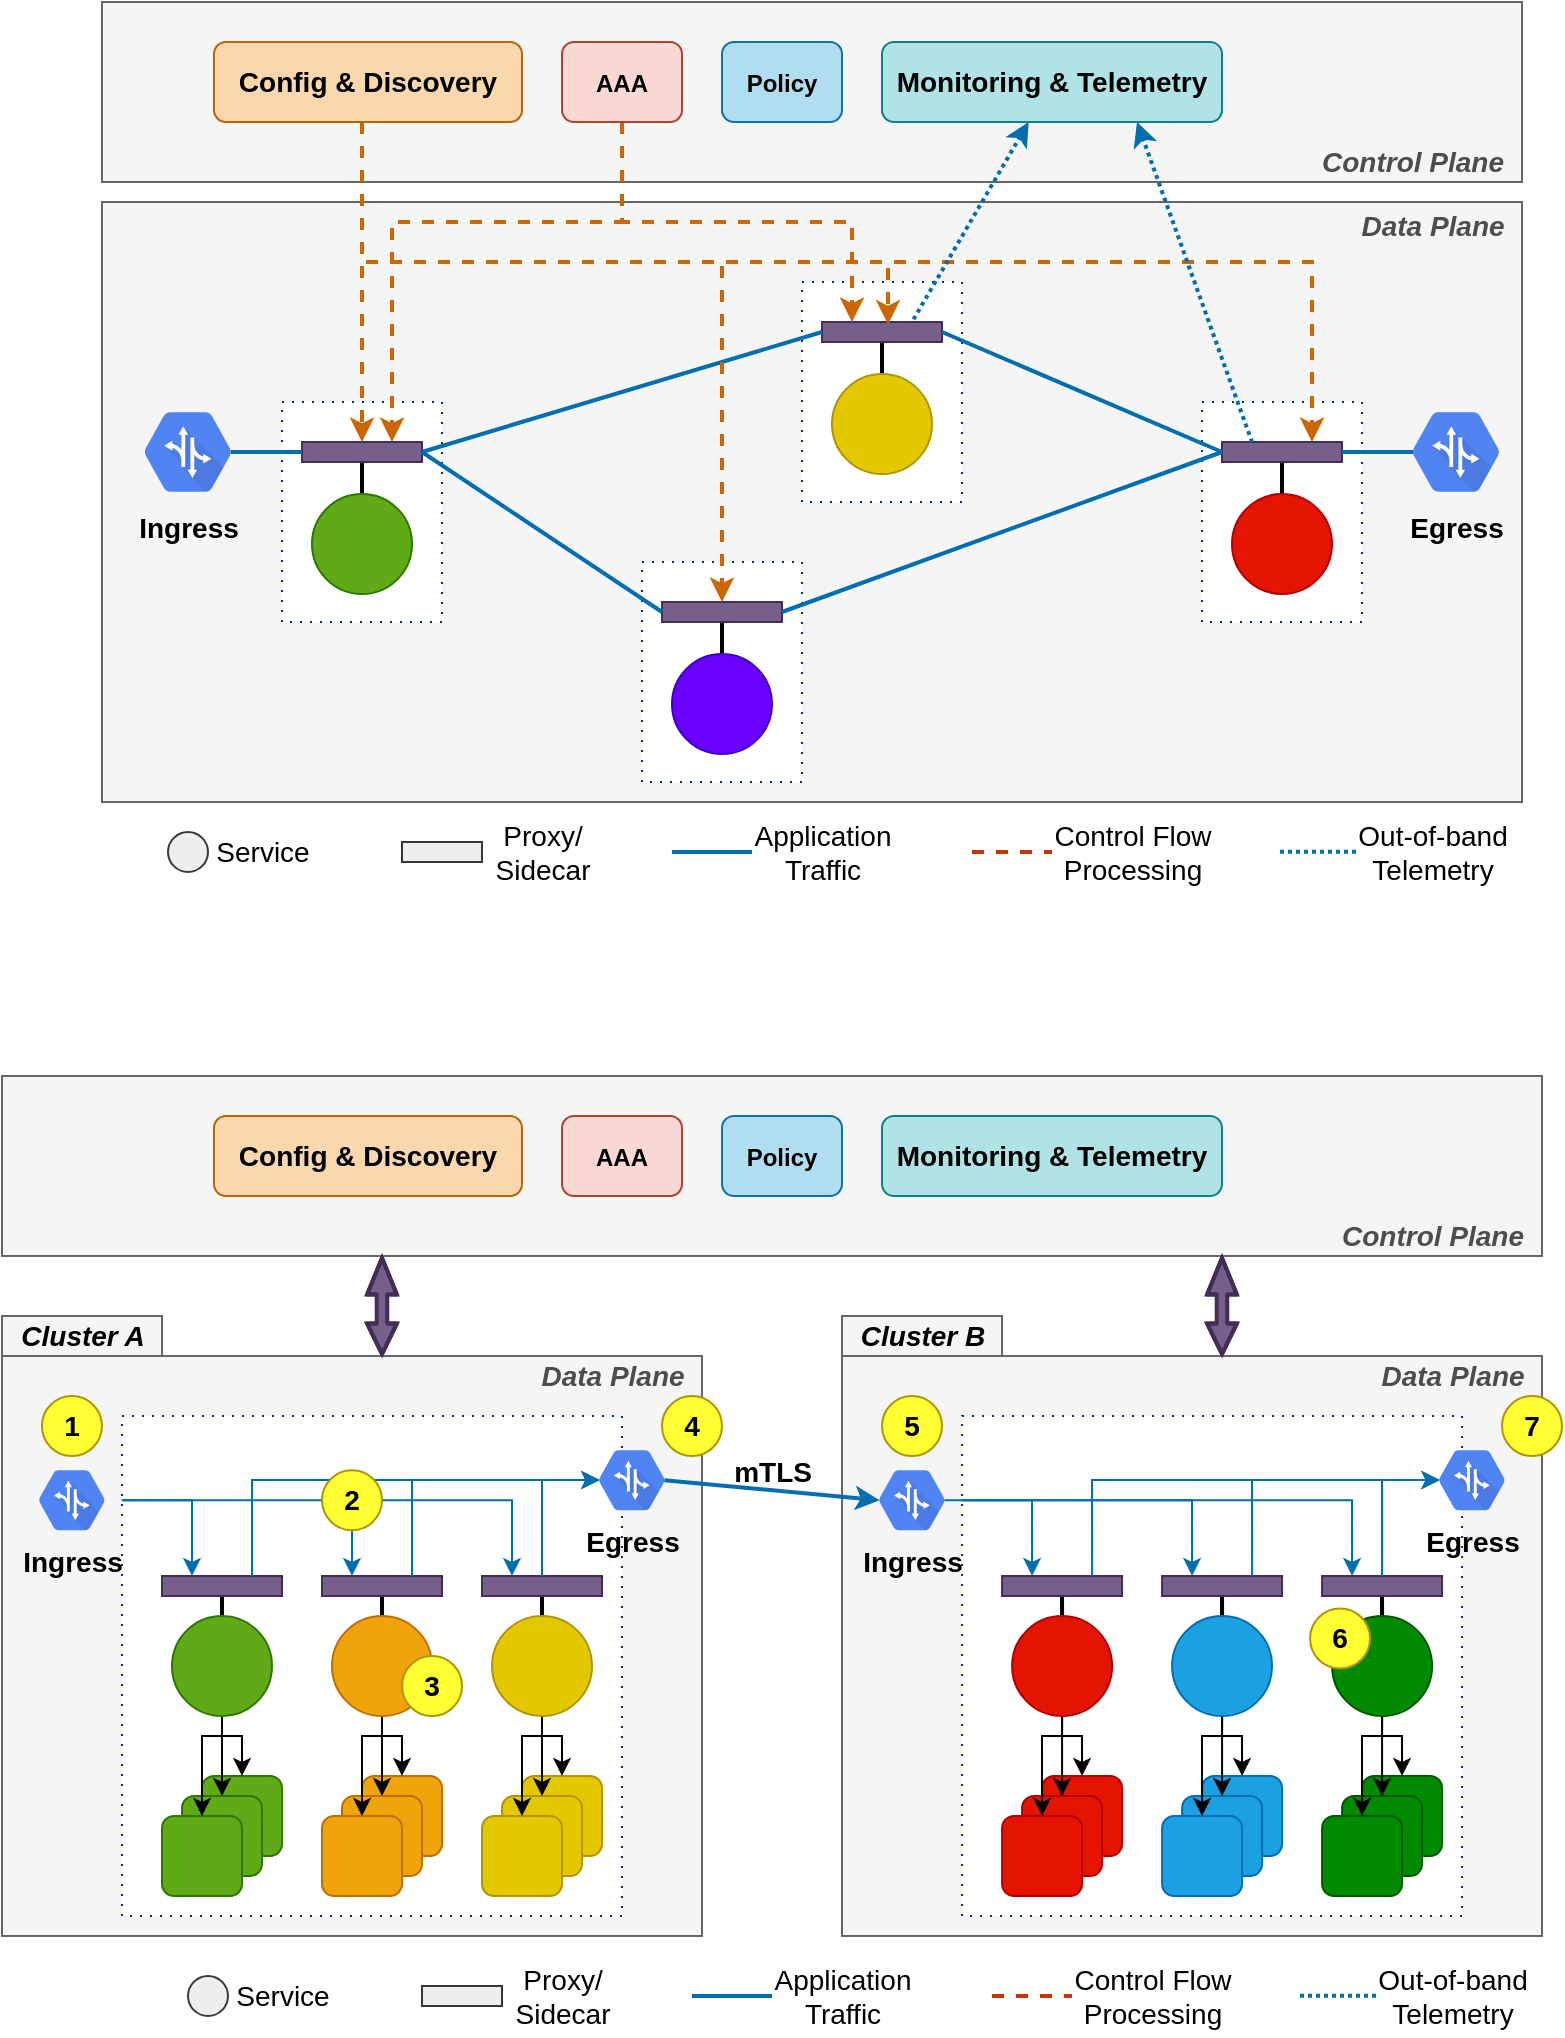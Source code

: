 <mxfile version="13.6.0" type="github">
  <diagram id="lKYPAJUGjYp6lhN6peeQ" name="Page-1">
    <mxGraphModel dx="1422" dy="794" grid="1" gridSize="10" guides="1" tooltips="1" connect="1" arrows="1" fold="1" page="1" pageScale="1" pageWidth="1100" pageHeight="850" math="0" shadow="0">
      <root>
        <mxCell id="0" />
        <mxCell id="1" parent="0" />
        <mxCell id="fzMLCe2CSt6lasL6xWLD-75" value="" style="group" vertex="1" connectable="0" parent="1">
          <mxGeometry x="170" y="203" width="710" height="445" as="geometry" />
        </mxCell>
        <mxCell id="fzMLCe2CSt6lasL6xWLD-45" value="" style="rounded=0;whiteSpace=wrap;html=1;strokeColor=#666666;fillColor=#f5f5f5;fontColor=#333333;" vertex="1" parent="fzMLCe2CSt6lasL6xWLD-75">
          <mxGeometry y="100" width="710" height="300" as="geometry" />
        </mxCell>
        <mxCell id="fzMLCe2CSt6lasL6xWLD-44" value="" style="rounded=0;whiteSpace=wrap;html=1;strokeColor=#666666;fillColor=#f5f5f5;fontColor=#333333;" vertex="1" parent="fzMLCe2CSt6lasL6xWLD-75">
          <mxGeometry width="710" height="90" as="geometry" />
        </mxCell>
        <mxCell id="1fammQ8xEcBehh22gv-o-15" value="" style="group" parent="fzMLCe2CSt6lasL6xWLD-75" vertex="1" connectable="0">
          <mxGeometry x="90" y="200" width="80" height="110" as="geometry" />
        </mxCell>
        <mxCell id="1fammQ8xEcBehh22gv-o-14" value="" style="group" parent="1fammQ8xEcBehh22gv-o-15" vertex="1" connectable="0">
          <mxGeometry width="80" height="110" as="geometry" />
        </mxCell>
        <mxCell id="1fammQ8xEcBehh22gv-o-10" value="" style="rounded=0;whiteSpace=wrap;html=1;dashed=1;dashPattern=1 4;strokeColor=#003366;fillColor=#ffffff;" parent="1fammQ8xEcBehh22gv-o-14" vertex="1">
          <mxGeometry width="80" height="110" as="geometry" />
        </mxCell>
        <mxCell id="1fammQ8xEcBehh22gv-o-12" style="edgeStyle=orthogonalEdgeStyle;rounded=0;orthogonalLoop=1;jettySize=auto;html=1;entryX=0.5;entryY=0;entryDx=0;entryDy=0;endArrow=none;endFill=0;strokeWidth=2;" parent="1fammQ8xEcBehh22gv-o-14" source="1fammQ8xEcBehh22gv-o-1" target="1fammQ8xEcBehh22gv-o-5" edge="1">
          <mxGeometry relative="1" as="geometry" />
        </mxCell>
        <mxCell id="1fammQ8xEcBehh22gv-o-1" value="" style="rounded=0;whiteSpace=wrap;html=1;strokeColor=#432D57;fillColor=#76608a;fontColor=#ffffff;" parent="1fammQ8xEcBehh22gv-o-14" vertex="1">
          <mxGeometry x="10" y="20" width="60" height="10" as="geometry" />
        </mxCell>
        <mxCell id="1fammQ8xEcBehh22gv-o-5" value="" style="ellipse;whiteSpace=wrap;html=1;aspect=fixed;rounded=1;strokeColor=#2D7600;fillColor=#60a917;fontColor=#ffffff;" parent="1fammQ8xEcBehh22gv-o-14" vertex="1">
          <mxGeometry x="15" y="46" width="50" height="50" as="geometry" />
        </mxCell>
        <mxCell id="1fammQ8xEcBehh22gv-o-16" value="" style="group" parent="fzMLCe2CSt6lasL6xWLD-75" vertex="1" connectable="0">
          <mxGeometry x="550" y="200" width="116" height="110" as="geometry" />
        </mxCell>
        <mxCell id="1fammQ8xEcBehh22gv-o-17" value="" style="group" parent="1fammQ8xEcBehh22gv-o-16" vertex="1" connectable="0">
          <mxGeometry width="116" height="110" as="geometry" />
        </mxCell>
        <mxCell id="1fammQ8xEcBehh22gv-o-18" value="" style="group" parent="1fammQ8xEcBehh22gv-o-17" vertex="1" connectable="0">
          <mxGeometry width="116" height="110" as="geometry" />
        </mxCell>
        <mxCell id="1fammQ8xEcBehh22gv-o-19" value="" style="rounded=0;whiteSpace=wrap;html=1;dashed=1;dashPattern=1 4;strokeColor=#003366;fillColor=#ffffff;" parent="1fammQ8xEcBehh22gv-o-18" vertex="1">
          <mxGeometry width="80" height="110" as="geometry" />
        </mxCell>
        <mxCell id="1fammQ8xEcBehh22gv-o-20" style="edgeStyle=orthogonalEdgeStyle;rounded=0;orthogonalLoop=1;jettySize=auto;html=1;entryX=0.5;entryY=0;entryDx=0;entryDy=0;endArrow=none;endFill=0;strokeWidth=2;" parent="1fammQ8xEcBehh22gv-o-18" source="1fammQ8xEcBehh22gv-o-21" target="1fammQ8xEcBehh22gv-o-22" edge="1">
          <mxGeometry relative="1" as="geometry" />
        </mxCell>
        <mxCell id="1fammQ8xEcBehh22gv-o-21" value="" style="rounded=0;whiteSpace=wrap;html=1;strokeColor=#432D57;fillColor=#76608a;fontColor=#ffffff;" parent="1fammQ8xEcBehh22gv-o-18" vertex="1">
          <mxGeometry x="10" y="20" width="60" height="10" as="geometry" />
        </mxCell>
        <mxCell id="1fammQ8xEcBehh22gv-o-22" value="" style="ellipse;whiteSpace=wrap;html=1;aspect=fixed;rounded=1;strokeColor=#B20000;fillColor=#e51400;fontColor=#ffffff;" parent="1fammQ8xEcBehh22gv-o-18" vertex="1">
          <mxGeometry x="15" y="46" width="50" height="50" as="geometry" />
        </mxCell>
        <mxCell id="1fammQ8xEcBehh22gv-o-23" value="" style="group" parent="fzMLCe2CSt6lasL6xWLD-75" vertex="1" connectable="0">
          <mxGeometry x="270" y="280" width="80" height="110" as="geometry" />
        </mxCell>
        <mxCell id="1fammQ8xEcBehh22gv-o-24" value="" style="group" parent="1fammQ8xEcBehh22gv-o-23" vertex="1" connectable="0">
          <mxGeometry width="80" height="110" as="geometry" />
        </mxCell>
        <mxCell id="1fammQ8xEcBehh22gv-o-25" value="" style="group" parent="1fammQ8xEcBehh22gv-o-24" vertex="1" connectable="0">
          <mxGeometry width="80" height="110" as="geometry" />
        </mxCell>
        <mxCell id="1fammQ8xEcBehh22gv-o-26" value="" style="rounded=0;whiteSpace=wrap;html=1;dashed=1;dashPattern=1 4;strokeColor=#003366;fillColor=#ffffff;" parent="1fammQ8xEcBehh22gv-o-25" vertex="1">
          <mxGeometry width="80" height="110" as="geometry" />
        </mxCell>
        <mxCell id="1fammQ8xEcBehh22gv-o-27" style="edgeStyle=orthogonalEdgeStyle;rounded=0;orthogonalLoop=1;jettySize=auto;html=1;entryX=0.5;entryY=0;entryDx=0;entryDy=0;endArrow=none;endFill=0;strokeWidth=2;" parent="1fammQ8xEcBehh22gv-o-25" source="1fammQ8xEcBehh22gv-o-28" target="1fammQ8xEcBehh22gv-o-29" edge="1">
          <mxGeometry relative="1" as="geometry" />
        </mxCell>
        <mxCell id="1fammQ8xEcBehh22gv-o-28" value="" style="rounded=0;whiteSpace=wrap;html=1;strokeColor=#432D57;fillColor=#76608a;fontColor=#ffffff;" parent="1fammQ8xEcBehh22gv-o-25" vertex="1">
          <mxGeometry x="10" y="20" width="60" height="10" as="geometry" />
        </mxCell>
        <mxCell id="1fammQ8xEcBehh22gv-o-29" value="" style="ellipse;whiteSpace=wrap;html=1;aspect=fixed;rounded=1;strokeColor=#3700CC;fillColor=#6a00ff;fontColor=#ffffff;" parent="1fammQ8xEcBehh22gv-o-25" vertex="1">
          <mxGeometry x="15" y="46" width="50" height="50" as="geometry" />
        </mxCell>
        <mxCell id="1fammQ8xEcBehh22gv-o-30" value="" style="group" parent="fzMLCe2CSt6lasL6xWLD-75" vertex="1" connectable="0">
          <mxGeometry x="350" y="140" width="80" height="110" as="geometry" />
        </mxCell>
        <mxCell id="1fammQ8xEcBehh22gv-o-31" value="" style="group" parent="1fammQ8xEcBehh22gv-o-30" vertex="1" connectable="0">
          <mxGeometry width="80" height="110" as="geometry" />
        </mxCell>
        <mxCell id="1fammQ8xEcBehh22gv-o-32" value="" style="group" parent="1fammQ8xEcBehh22gv-o-31" vertex="1" connectable="0">
          <mxGeometry width="80" height="110" as="geometry" />
        </mxCell>
        <mxCell id="1fammQ8xEcBehh22gv-o-33" value="" style="rounded=0;whiteSpace=wrap;html=1;dashed=1;dashPattern=1 4;strokeColor=#003366;fillColor=#ffffff;" parent="1fammQ8xEcBehh22gv-o-32" vertex="1">
          <mxGeometry width="80" height="110" as="geometry" />
        </mxCell>
        <mxCell id="1fammQ8xEcBehh22gv-o-34" style="edgeStyle=orthogonalEdgeStyle;rounded=0;orthogonalLoop=1;jettySize=auto;html=1;entryX=0.5;entryY=0;entryDx=0;entryDy=0;endArrow=none;endFill=0;strokeWidth=2;" parent="1fammQ8xEcBehh22gv-o-32" source="1fammQ8xEcBehh22gv-o-35" target="1fammQ8xEcBehh22gv-o-36" edge="1">
          <mxGeometry relative="1" as="geometry" />
        </mxCell>
        <mxCell id="1fammQ8xEcBehh22gv-o-35" value="" style="rounded=0;whiteSpace=wrap;html=1;strokeColor=#432D57;fillColor=#76608a;fontColor=#ffffff;" parent="1fammQ8xEcBehh22gv-o-32" vertex="1">
          <mxGeometry x="10" y="20" width="60" height="10" as="geometry" />
        </mxCell>
        <mxCell id="1fammQ8xEcBehh22gv-o-36" value="" style="ellipse;whiteSpace=wrap;html=1;aspect=fixed;rounded=1;strokeColor=#B09500;fillColor=#e3c800;fontColor=#ffffff;" parent="1fammQ8xEcBehh22gv-o-32" vertex="1">
          <mxGeometry x="15" y="46" width="50" height="50" as="geometry" />
        </mxCell>
        <mxCell id="fzMLCe2CSt6lasL6xWLD-1" style="rounded=0;orthogonalLoop=1;jettySize=auto;html=1;exitX=1;exitY=0.5;exitDx=0;exitDy=0;entryX=0;entryY=0.5;entryDx=0;entryDy=0;startArrow=none;startFill=0;endArrow=none;endFill=0;strokeWidth=2;fillColor=#1ba1e2;strokeColor=#006EAF;" edge="1" parent="fzMLCe2CSt6lasL6xWLD-75" source="1fammQ8xEcBehh22gv-o-1" target="1fammQ8xEcBehh22gv-o-35">
          <mxGeometry relative="1" as="geometry" />
        </mxCell>
        <mxCell id="fzMLCe2CSt6lasL6xWLD-2" style="rounded=0;orthogonalLoop=1;jettySize=auto;html=1;entryX=0;entryY=0.5;entryDx=0;entryDy=0;startArrow=none;startFill=0;endArrow=none;endFill=0;exitX=1;exitY=0.5;exitDx=0;exitDy=0;strokeWidth=2;fillColor=#1ba1e2;strokeColor=#006EAF;" edge="1" parent="fzMLCe2CSt6lasL6xWLD-75" source="1fammQ8xEcBehh22gv-o-1" target="1fammQ8xEcBehh22gv-o-28">
          <mxGeometry relative="1" as="geometry" />
        </mxCell>
        <mxCell id="fzMLCe2CSt6lasL6xWLD-10" style="rounded=0;orthogonalLoop=1;jettySize=auto;html=1;entryX=0;entryY=0.5;entryDx=0;entryDy=0;startArrow=none;startFill=0;endArrow=none;endFill=0;strokeWidth=2;fillColor=#1ba1e2;strokeColor=#006EAF;exitX=1;exitY=0.5;exitDx=0;exitDy=0;" edge="1" parent="fzMLCe2CSt6lasL6xWLD-75" source="1fammQ8xEcBehh22gv-o-28" target="1fammQ8xEcBehh22gv-o-21">
          <mxGeometry relative="1" as="geometry" />
        </mxCell>
        <mxCell id="fzMLCe2CSt6lasL6xWLD-11" style="rounded=0;orthogonalLoop=1;jettySize=auto;html=1;exitX=1;exitY=0.5;exitDx=0;exitDy=0;entryX=0;entryY=0.5;entryDx=0;entryDy=0;startArrow=none;startFill=0;endArrow=none;endFill=0;strokeWidth=2;fillColor=#1ba1e2;strokeColor=#006EAF;" edge="1" parent="fzMLCe2CSt6lasL6xWLD-75" source="1fammQ8xEcBehh22gv-o-35" target="1fammQ8xEcBehh22gv-o-21">
          <mxGeometry relative="1" as="geometry" />
        </mxCell>
        <mxCell id="fzMLCe2CSt6lasL6xWLD-17" style="edgeStyle=none;rounded=0;orthogonalLoop=1;jettySize=auto;html=1;exitX=0.825;exitY=0.5;exitDx=0;exitDy=0;exitPerimeter=0;entryX=0;entryY=0.5;entryDx=0;entryDy=0;startArrow=none;startFill=0;endArrow=none;endFill=0;fontColor=#000000;strokeWidth=2;fillColor=#1ba1e2;strokeColor=#006EAF;" edge="1" parent="fzMLCe2CSt6lasL6xWLD-75" source="fzMLCe2CSt6lasL6xWLD-16" target="1fammQ8xEcBehh22gv-o-1">
          <mxGeometry relative="1" as="geometry" />
        </mxCell>
        <mxCell id="fzMLCe2CSt6lasL6xWLD-16" value="&lt;font style=&quot;font-size: 14px&quot;&gt;Ingress&lt;/font&gt;" style="html=1;fillColor=#5184F3;strokeColor=none;verticalAlign=top;labelPosition=center;verticalLabelPosition=bottom;align=center;spacingTop=-6;fontSize=11;fontStyle=1;shape=mxgraph.gcp2.hexIcon;prIcon=traffic_director;rounded=0;" vertex="1" parent="fzMLCe2CSt6lasL6xWLD-75">
          <mxGeometry x="10" y="195.75" width="66" height="58.5" as="geometry" />
        </mxCell>
        <mxCell id="fzMLCe2CSt6lasL6xWLD-15" value="&lt;font style=&quot;font-size: 14px&quot;&gt;Egress&lt;/font&gt;" style="html=1;fillColor=#5184F3;strokeColor=none;verticalAlign=top;labelPosition=center;verticalLabelPosition=bottom;align=center;spacingTop=-6;fontSize=11;fontStyle=1;shape=mxgraph.gcp2.hexIcon;prIcon=traffic_director;rounded=0;" vertex="1" parent="fzMLCe2CSt6lasL6xWLD-75">
          <mxGeometry x="644" y="195.75" width="66" height="58.5" as="geometry" />
        </mxCell>
        <mxCell id="fzMLCe2CSt6lasL6xWLD-18" style="edgeStyle=none;rounded=0;orthogonalLoop=1;jettySize=auto;html=1;entryX=0.175;entryY=0.5;entryDx=0;entryDy=0;entryPerimeter=0;startArrow=none;startFill=0;endArrow=none;endFill=0;fontColor=#000000;strokeWidth=2;fillColor=#1ba1e2;strokeColor=#006EAF;" edge="1" parent="fzMLCe2CSt6lasL6xWLD-75" source="1fammQ8xEcBehh22gv-o-21" target="fzMLCe2CSt6lasL6xWLD-15">
          <mxGeometry relative="1" as="geometry" />
        </mxCell>
        <mxCell id="fzMLCe2CSt6lasL6xWLD-26" style="edgeStyle=orthogonalEdgeStyle;rounded=0;orthogonalLoop=1;jettySize=auto;html=1;entryX=0.5;entryY=0;entryDx=0;entryDy=0;startArrow=none;startFill=0;endArrow=classic;endFill=1;strokeWidth=2;fontColor=#000000;dashed=1;fillColor=#e51400;strokeColor=#CC6600;" edge="1" parent="fzMLCe2CSt6lasL6xWLD-75" source="fzMLCe2CSt6lasL6xWLD-19" target="1fammQ8xEcBehh22gv-o-1">
          <mxGeometry relative="1" as="geometry">
            <Array as="points">
              <mxPoint x="130" y="100" />
              <mxPoint x="130" y="100" />
            </Array>
          </mxGeometry>
        </mxCell>
        <mxCell id="fzMLCe2CSt6lasL6xWLD-28" style="edgeStyle=orthogonalEdgeStyle;rounded=0;orthogonalLoop=1;jettySize=auto;html=1;entryX=0.55;entryY=0.12;entryDx=0;entryDy=0;entryPerimeter=0;startArrow=none;startFill=0;endArrow=classic;endFill=1;strokeWidth=2;fontColor=#000000;dashed=1;fillColor=#e51400;strokeColor=#CC6600;" edge="1" parent="fzMLCe2CSt6lasL6xWLD-75" source="fzMLCe2CSt6lasL6xWLD-19" target="1fammQ8xEcBehh22gv-o-35">
          <mxGeometry relative="1" as="geometry">
            <Array as="points">
              <mxPoint x="130" y="130" />
              <mxPoint x="393" y="130" />
            </Array>
          </mxGeometry>
        </mxCell>
        <mxCell id="fzMLCe2CSt6lasL6xWLD-29" style="edgeStyle=orthogonalEdgeStyle;rounded=0;orthogonalLoop=1;jettySize=auto;html=1;entryX=0.5;entryY=0;entryDx=0;entryDy=0;startArrow=none;startFill=0;endArrow=classic;endFill=1;strokeWidth=2;fontColor=#000000;dashed=1;fillColor=#e51400;strokeColor=#CC6600;" edge="1" parent="fzMLCe2CSt6lasL6xWLD-75" source="fzMLCe2CSt6lasL6xWLD-19" target="1fammQ8xEcBehh22gv-o-28">
          <mxGeometry relative="1" as="geometry">
            <Array as="points">
              <mxPoint x="130" y="130" />
              <mxPoint x="310" y="130" />
            </Array>
          </mxGeometry>
        </mxCell>
        <mxCell id="fzMLCe2CSt6lasL6xWLD-37" style="edgeStyle=orthogonalEdgeStyle;rounded=0;orthogonalLoop=1;jettySize=auto;html=1;entryX=0.75;entryY=0;entryDx=0;entryDy=0;dashed=1;startArrow=none;startFill=0;endArrow=classic;endFill=1;strokeWidth=2;fontColor=#000000;strokeColor=#CC6600;" edge="1" parent="fzMLCe2CSt6lasL6xWLD-75" source="fzMLCe2CSt6lasL6xWLD-19" target="1fammQ8xEcBehh22gv-o-21">
          <mxGeometry relative="1" as="geometry">
            <Array as="points">
              <mxPoint x="130" y="130" />
              <mxPoint x="605" y="130" />
            </Array>
          </mxGeometry>
        </mxCell>
        <mxCell id="fzMLCe2CSt6lasL6xWLD-19" value="&lt;b style=&quot;font-size: 14px&quot;&gt;&lt;font style=&quot;font-size: 14px&quot;&gt;Config &amp;amp; Discovery&lt;/font&gt;&lt;br&gt;&lt;/b&gt;" style="rounded=1;whiteSpace=wrap;html=1;fillColor=#fad7ac;strokeColor=#b46504;" vertex="1" parent="fzMLCe2CSt6lasL6xWLD-75">
          <mxGeometry x="56" y="20" width="154" height="40" as="geometry" />
        </mxCell>
        <mxCell id="fzMLCe2CSt6lasL6xWLD-31" style="rounded=0;orthogonalLoop=1;jettySize=auto;html=1;entryX=0.75;entryY=0;entryDx=0;entryDy=0;dashed=1;startArrow=none;startFill=0;endArrow=classic;endFill=1;strokeWidth=2;fontColor=#000000;edgeStyle=orthogonalEdgeStyle;strokeColor=#CC6600;" edge="1" parent="fzMLCe2CSt6lasL6xWLD-75" source="fzMLCe2CSt6lasL6xWLD-20" target="1fammQ8xEcBehh22gv-o-1">
          <mxGeometry relative="1" as="geometry">
            <Array as="points">
              <mxPoint x="260" y="110" />
              <mxPoint x="145" y="110" />
            </Array>
          </mxGeometry>
        </mxCell>
        <mxCell id="fzMLCe2CSt6lasL6xWLD-32" style="edgeStyle=orthogonalEdgeStyle;rounded=0;orthogonalLoop=1;jettySize=auto;html=1;exitX=0.5;exitY=1;exitDx=0;exitDy=0;entryX=0.25;entryY=0;entryDx=0;entryDy=0;dashed=1;startArrow=none;startFill=0;endArrow=classic;endFill=1;strokeWidth=2;fontColor=#000000;strokeColor=#CC6600;" edge="1" parent="fzMLCe2CSt6lasL6xWLD-75" source="fzMLCe2CSt6lasL6xWLD-20" target="1fammQ8xEcBehh22gv-o-35">
          <mxGeometry relative="1" as="geometry" />
        </mxCell>
        <mxCell id="fzMLCe2CSt6lasL6xWLD-20" value="&lt;b&gt;AAA&lt;/b&gt;&lt;b style=&quot;font-size: 14px&quot;&gt;&lt;br&gt;&lt;/b&gt;" style="rounded=1;whiteSpace=wrap;html=1;fillColor=#fad9d5;strokeColor=#ae4132;" vertex="1" parent="fzMLCe2CSt6lasL6xWLD-75">
          <mxGeometry x="230" y="20" width="60" height="40" as="geometry" />
        </mxCell>
        <mxCell id="fzMLCe2CSt6lasL6xWLD-22" value="&lt;b&gt;Policy&lt;/b&gt;&lt;b style=&quot;font-size: 14px&quot;&gt;&lt;br&gt;&lt;/b&gt;" style="rounded=1;whiteSpace=wrap;html=1;fillColor=#b1ddf0;strokeColor=#10739e;" vertex="1" parent="fzMLCe2CSt6lasL6xWLD-75">
          <mxGeometry x="310" y="20" width="60" height="40" as="geometry" />
        </mxCell>
        <mxCell id="fzMLCe2CSt6lasL6xWLD-34" style="edgeStyle=none;rounded=0;orthogonalLoop=1;jettySize=auto;html=1;entryX=0.75;entryY=0;entryDx=0;entryDy=0;dashed=1;startArrow=classic;startFill=1;endArrow=none;endFill=0;strokeWidth=2;fontColor=#000000;strokeColor=#006EAF;dashPattern=1 1;fillColor=#1ba1e2;" edge="1" parent="fzMLCe2CSt6lasL6xWLD-75" source="fzMLCe2CSt6lasL6xWLD-23" target="1fammQ8xEcBehh22gv-o-35">
          <mxGeometry relative="1" as="geometry" />
        </mxCell>
        <mxCell id="fzMLCe2CSt6lasL6xWLD-36" style="edgeStyle=none;rounded=0;orthogonalLoop=1;jettySize=auto;html=1;exitX=0.75;exitY=1;exitDx=0;exitDy=0;dashed=1;startArrow=classic;startFill=1;endArrow=none;endFill=0;strokeWidth=2;fontColor=#000000;entryX=0.25;entryY=0;entryDx=0;entryDy=0;strokeColor=#006EAF;dashPattern=1 1;fillColor=#1ba1e2;" edge="1" parent="fzMLCe2CSt6lasL6xWLD-75" source="fzMLCe2CSt6lasL6xWLD-23" target="1fammQ8xEcBehh22gv-o-21">
          <mxGeometry relative="1" as="geometry">
            <mxPoint x="640" y="170" as="targetPoint" />
          </mxGeometry>
        </mxCell>
        <mxCell id="fzMLCe2CSt6lasL6xWLD-23" value="&lt;b style=&quot;font-size: 14px&quot;&gt;&lt;font style=&quot;font-size: 14px&quot;&gt;Monitoring &amp;amp; Telemetry&lt;/font&gt;&lt;br&gt;&lt;/b&gt;" style="rounded=1;whiteSpace=wrap;html=1;fillColor=#b0e3e6;strokeColor=#0e8088;" vertex="1" parent="fzMLCe2CSt6lasL6xWLD-75">
          <mxGeometry x="390" y="20" width="170" height="40" as="geometry" />
        </mxCell>
        <mxCell id="fzMLCe2CSt6lasL6xWLD-47" value="&lt;font style=&quot;font-size: 14px&quot;&gt;&lt;b&gt;&lt;i&gt;Control Plane&lt;br&gt;&lt;/i&gt;&lt;/b&gt;&lt;/font&gt;" style="text;html=1;align=center;verticalAlign=middle;resizable=0;points=[];autosize=1;fontColor=#4D4D4D;" vertex="1" parent="fzMLCe2CSt6lasL6xWLD-75">
          <mxGeometry x="600" y="70" width="110" height="20" as="geometry" />
        </mxCell>
        <mxCell id="fzMLCe2CSt6lasL6xWLD-48" value="&lt;font style=&quot;font-size: 14px&quot;&gt;&lt;b&gt;&lt;i&gt;Data Plane&lt;br&gt;&lt;/i&gt;&lt;/b&gt;&lt;/font&gt;" style="text;html=1;align=center;verticalAlign=middle;resizable=0;points=[];autosize=1;fontColor=#4D4D4D;" vertex="1" parent="fzMLCe2CSt6lasL6xWLD-75">
          <mxGeometry x="620" y="102" width="90" height="20" as="geometry" />
        </mxCell>
        <mxCell id="fzMLCe2CSt6lasL6xWLD-69" value="" style="group" vertex="1" connectable="0" parent="fzMLCe2CSt6lasL6xWLD-75">
          <mxGeometry x="589.0" y="405" width="121.0" height="40" as="geometry" />
        </mxCell>
        <mxCell id="fzMLCe2CSt6lasL6xWLD-54" style="rounded=0;orthogonalLoop=1;jettySize=auto;html=1;startArrow=none;startFill=0;endArrow=none;endFill=0;exitX=1;exitY=0.5;exitDx=0;exitDy=0;strokeWidth=2;fillColor=#1ba1e2;strokeColor=#006EAF;dashed=1;dashPattern=1 1;" edge="1" parent="fzMLCe2CSt6lasL6xWLD-69">
          <mxGeometry relative="1" as="geometry">
            <mxPoint y="19.86" as="sourcePoint" />
            <mxPoint x="40.0" y="19.86" as="targetPoint" />
          </mxGeometry>
        </mxCell>
        <mxCell id="fzMLCe2CSt6lasL6xWLD-55" value="&lt;div style=&quot;font-size: 14px;&quot;&gt;Out-of-band&lt;/div&gt;&lt;div style=&quot;font-size: 14px;&quot;&gt;Telemetry&lt;/div&gt;" style="text;html=1;align=center;verticalAlign=middle;resizable=0;points=[];autosize=1;fontSize=14;" vertex="1" parent="fzMLCe2CSt6lasL6xWLD-69">
          <mxGeometry x="31.0" width="90" height="40" as="geometry" />
        </mxCell>
        <mxCell id="fzMLCe2CSt6lasL6xWLD-70" value="" style="group" vertex="1" connectable="0" parent="fzMLCe2CSt6lasL6xWLD-75">
          <mxGeometry x="438.0" y="405" width="122.0" height="40" as="geometry" />
        </mxCell>
        <mxCell id="fzMLCe2CSt6lasL6xWLD-53" style="rounded=0;orthogonalLoop=1;jettySize=auto;html=1;startArrow=none;startFill=0;endArrow=none;endFill=0;exitX=1;exitY=0.5;exitDx=0;exitDy=0;strokeWidth=2;fillColor=#fa6800;strokeColor=#C73500;dashed=1;" edge="1" parent="fzMLCe2CSt6lasL6xWLD-70">
          <mxGeometry relative="1" as="geometry">
            <mxPoint x="-3" y="20" as="sourcePoint" />
            <mxPoint x="37.0" y="20" as="targetPoint" />
          </mxGeometry>
        </mxCell>
        <mxCell id="fzMLCe2CSt6lasL6xWLD-56" value="&lt;div style=&quot;font-size: 14px;&quot;&gt;Control Flow&lt;/div&gt;&lt;div style=&quot;font-size: 14px;&quot;&gt;Processing&lt;/div&gt;" style="text;html=1;align=center;verticalAlign=middle;resizable=0;points=[];autosize=1;fontSize=14;" vertex="1" parent="fzMLCe2CSt6lasL6xWLD-70">
          <mxGeometry x="32.0" width="90" height="40" as="geometry" />
        </mxCell>
        <mxCell id="fzMLCe2CSt6lasL6xWLD-71" value="" style="group" vertex="1" connectable="0" parent="fzMLCe2CSt6lasL6xWLD-75">
          <mxGeometry x="285" y="405" width="115" height="40" as="geometry" />
        </mxCell>
        <mxCell id="fzMLCe2CSt6lasL6xWLD-52" style="rounded=0;orthogonalLoop=1;jettySize=auto;html=1;startArrow=none;startFill=0;endArrow=none;endFill=0;exitX=1;exitY=0.5;exitDx=0;exitDy=0;strokeWidth=2;fillColor=#1ba1e2;strokeColor=#006EAF;" edge="1" parent="fzMLCe2CSt6lasL6xWLD-71">
          <mxGeometry relative="1" as="geometry">
            <mxPoint y="20" as="sourcePoint" />
            <mxPoint x="40" y="20" as="targetPoint" />
          </mxGeometry>
        </mxCell>
        <mxCell id="fzMLCe2CSt6lasL6xWLD-57" value="&lt;div style=&quot;font-size: 14px;&quot;&gt;Application&lt;/div&gt;&lt;div style=&quot;font-size: 14px;&quot;&gt;Traffic&lt;br style=&quot;font-size: 14px;&quot;&gt;&lt;/div&gt;" style="text;html=1;align=center;verticalAlign=middle;resizable=0;points=[];autosize=1;fontSize=14;" vertex="1" parent="fzMLCe2CSt6lasL6xWLD-71">
          <mxGeometry x="35" width="80" height="40" as="geometry" />
        </mxCell>
        <mxCell id="fzMLCe2CSt6lasL6xWLD-72" value="" style="group" vertex="1" connectable="0" parent="fzMLCe2CSt6lasL6xWLD-75">
          <mxGeometry x="150" y="405" width="100" height="40" as="geometry" />
        </mxCell>
        <mxCell id="fzMLCe2CSt6lasL6xWLD-50" value="" style="rounded=0;whiteSpace=wrap;html=1;strokeColor=#36393d;fillColor=#eeeeee;" vertex="1" parent="fzMLCe2CSt6lasL6xWLD-72">
          <mxGeometry y="15" width="40" height="10" as="geometry" />
        </mxCell>
        <mxCell id="fzMLCe2CSt6lasL6xWLD-65" value="&lt;div style=&quot;font-size: 14px;&quot;&gt;Proxy/&lt;/div&gt;&lt;div style=&quot;font-size: 14px;&quot;&gt;Sidecar&lt;br style=&quot;font-size: 14px;&quot;&gt;&lt;/div&gt;" style="text;html=1;align=center;verticalAlign=middle;resizable=0;points=[];autosize=1;fontSize=14;" vertex="1" parent="fzMLCe2CSt6lasL6xWLD-72">
          <mxGeometry x="40" width="60" height="40" as="geometry" />
        </mxCell>
        <mxCell id="fzMLCe2CSt6lasL6xWLD-73" value="" style="group" vertex="1" connectable="0" parent="fzMLCe2CSt6lasL6xWLD-75">
          <mxGeometry x="30" y="415" width="80" height="20" as="geometry" />
        </mxCell>
        <mxCell id="fzMLCe2CSt6lasL6xWLD-49" value="" style="ellipse;whiteSpace=wrap;html=1;aspect=fixed;rounded=0;strokeColor=#36393d;fillColor=#eeeeee;" vertex="1" parent="fzMLCe2CSt6lasL6xWLD-73">
          <mxGeometry x="3" width="20" height="20" as="geometry" />
        </mxCell>
        <mxCell id="fzMLCe2CSt6lasL6xWLD-66" value="Service" style="text;html=1;align=center;verticalAlign=middle;resizable=0;points=[];autosize=1;fontSize=14;" vertex="1" parent="fzMLCe2CSt6lasL6xWLD-73">
          <mxGeometry x="20" width="60" height="20" as="geometry" />
        </mxCell>
        <mxCell id="fzMLCe2CSt6lasL6xWLD-317" value="" style="group" vertex="1" connectable="0" parent="1">
          <mxGeometry x="120" y="740" width="780" height="480" as="geometry" />
        </mxCell>
        <mxCell id="fzMLCe2CSt6lasL6xWLD-78" value="" style="rounded=0;whiteSpace=wrap;html=1;strokeColor=#666666;fillColor=#f5f5f5;fontColor=#333333;" vertex="1" parent="fzMLCe2CSt6lasL6xWLD-317">
          <mxGeometry width="770" height="90" as="geometry" />
        </mxCell>
        <mxCell id="fzMLCe2CSt6lasL6xWLD-118" value="&lt;b style=&quot;font-size: 14px&quot;&gt;&lt;font style=&quot;font-size: 14px&quot;&gt;Config &amp;amp; Discovery&lt;/font&gt;&lt;br&gt;&lt;/b&gt;" style="rounded=1;whiteSpace=wrap;html=1;fillColor=#fad7ac;strokeColor=#b46504;" vertex="1" parent="fzMLCe2CSt6lasL6xWLD-317">
          <mxGeometry x="106" y="20" width="154" height="40" as="geometry" />
        </mxCell>
        <mxCell id="fzMLCe2CSt6lasL6xWLD-121" value="&lt;b&gt;AAA&lt;/b&gt;&lt;b style=&quot;font-size: 14px&quot;&gt;&lt;br&gt;&lt;/b&gt;" style="rounded=1;whiteSpace=wrap;html=1;fillColor=#fad9d5;strokeColor=#ae4132;" vertex="1" parent="fzMLCe2CSt6lasL6xWLD-317">
          <mxGeometry x="280" y="20" width="60" height="40" as="geometry" />
        </mxCell>
        <mxCell id="fzMLCe2CSt6lasL6xWLD-122" value="&lt;b&gt;Policy&lt;/b&gt;&lt;b style=&quot;font-size: 14px&quot;&gt;&lt;br&gt;&lt;/b&gt;" style="rounded=1;whiteSpace=wrap;html=1;fillColor=#b1ddf0;strokeColor=#10739e;" vertex="1" parent="fzMLCe2CSt6lasL6xWLD-317">
          <mxGeometry x="360" y="20" width="60" height="40" as="geometry" />
        </mxCell>
        <mxCell id="fzMLCe2CSt6lasL6xWLD-125" value="&lt;b style=&quot;font-size: 14px&quot;&gt;&lt;font style=&quot;font-size: 14px&quot;&gt;Monitoring &amp;amp; Telemetry&lt;/font&gt;&lt;br&gt;&lt;/b&gt;" style="rounded=1;whiteSpace=wrap;html=1;fillColor=#b0e3e6;strokeColor=#0e8088;" vertex="1" parent="fzMLCe2CSt6lasL6xWLD-317">
          <mxGeometry x="440" y="20" width="170" height="40" as="geometry" />
        </mxCell>
        <mxCell id="fzMLCe2CSt6lasL6xWLD-126" value="&lt;font style=&quot;font-size: 14px&quot;&gt;&lt;b&gt;&lt;i&gt;Control Plane&lt;br&gt;&lt;/i&gt;&lt;/b&gt;&lt;/font&gt;" style="text;html=1;align=center;verticalAlign=middle;resizable=0;points=[];autosize=1;fontColor=#4D4D4D;" vertex="1" parent="fzMLCe2CSt6lasL6xWLD-317">
          <mxGeometry x="660" y="70" width="110" height="20" as="geometry" />
        </mxCell>
        <mxCell id="fzMLCe2CSt6lasL6xWLD-143" value="" style="group" vertex="1" connectable="0" parent="fzMLCe2CSt6lasL6xWLD-317">
          <mxGeometry x="90" y="440" width="680" height="40" as="geometry" />
        </mxCell>
        <mxCell id="fzMLCe2CSt6lasL6xWLD-128" value="" style="group" vertex="1" connectable="0" parent="fzMLCe2CSt6lasL6xWLD-143">
          <mxGeometry x="559.0" width="121.0" height="40" as="geometry" />
        </mxCell>
        <mxCell id="fzMLCe2CSt6lasL6xWLD-129" style="rounded=0;orthogonalLoop=1;jettySize=auto;html=1;startArrow=none;startFill=0;endArrow=none;endFill=0;exitX=1;exitY=0.5;exitDx=0;exitDy=0;strokeWidth=2;fillColor=#1ba1e2;strokeColor=#006EAF;dashed=1;dashPattern=1 1;" edge="1" parent="fzMLCe2CSt6lasL6xWLD-128">
          <mxGeometry relative="1" as="geometry">
            <mxPoint y="19.86" as="sourcePoint" />
            <mxPoint x="40.0" y="19.86" as="targetPoint" />
          </mxGeometry>
        </mxCell>
        <mxCell id="fzMLCe2CSt6lasL6xWLD-130" value="&lt;div style=&quot;font-size: 14px;&quot;&gt;Out-of-band&lt;/div&gt;&lt;div style=&quot;font-size: 14px;&quot;&gt;Telemetry&lt;/div&gt;" style="text;html=1;align=center;verticalAlign=middle;resizable=0;points=[];autosize=1;fontSize=14;" vertex="1" parent="fzMLCe2CSt6lasL6xWLD-128">
          <mxGeometry x="31.0" width="90" height="40" as="geometry" />
        </mxCell>
        <mxCell id="fzMLCe2CSt6lasL6xWLD-131" value="" style="group" vertex="1" connectable="0" parent="fzMLCe2CSt6lasL6xWLD-143">
          <mxGeometry x="408.0" width="122.0" height="40" as="geometry" />
        </mxCell>
        <mxCell id="fzMLCe2CSt6lasL6xWLD-132" style="rounded=0;orthogonalLoop=1;jettySize=auto;html=1;startArrow=none;startFill=0;endArrow=none;endFill=0;exitX=1;exitY=0.5;exitDx=0;exitDy=0;strokeWidth=2;fillColor=#fa6800;strokeColor=#C73500;dashed=1;" edge="1" parent="fzMLCe2CSt6lasL6xWLD-131">
          <mxGeometry relative="1" as="geometry">
            <mxPoint x="-3" y="20" as="sourcePoint" />
            <mxPoint x="37.0" y="20" as="targetPoint" />
          </mxGeometry>
        </mxCell>
        <mxCell id="fzMLCe2CSt6lasL6xWLD-133" value="&lt;div style=&quot;font-size: 14px;&quot;&gt;Control Flow&lt;/div&gt;&lt;div style=&quot;font-size: 14px;&quot;&gt;Processing&lt;/div&gt;" style="text;html=1;align=center;verticalAlign=middle;resizable=0;points=[];autosize=1;fontSize=14;" vertex="1" parent="fzMLCe2CSt6lasL6xWLD-131">
          <mxGeometry x="32.0" width="90" height="40" as="geometry" />
        </mxCell>
        <mxCell id="fzMLCe2CSt6lasL6xWLD-134" value="" style="group" vertex="1" connectable="0" parent="fzMLCe2CSt6lasL6xWLD-143">
          <mxGeometry x="255" width="115" height="40" as="geometry" />
        </mxCell>
        <mxCell id="fzMLCe2CSt6lasL6xWLD-135" style="rounded=0;orthogonalLoop=1;jettySize=auto;html=1;startArrow=none;startFill=0;endArrow=none;endFill=0;exitX=1;exitY=0.5;exitDx=0;exitDy=0;strokeWidth=2;fillColor=#1ba1e2;strokeColor=#006EAF;" edge="1" parent="fzMLCe2CSt6lasL6xWLD-134">
          <mxGeometry relative="1" as="geometry">
            <mxPoint y="20" as="sourcePoint" />
            <mxPoint x="40" y="20" as="targetPoint" />
          </mxGeometry>
        </mxCell>
        <mxCell id="fzMLCe2CSt6lasL6xWLD-136" value="&lt;div style=&quot;font-size: 14px;&quot;&gt;Application&lt;/div&gt;&lt;div style=&quot;font-size: 14px;&quot;&gt;Traffic&lt;br style=&quot;font-size: 14px;&quot;&gt;&lt;/div&gt;" style="text;html=1;align=center;verticalAlign=middle;resizable=0;points=[];autosize=1;fontSize=14;" vertex="1" parent="fzMLCe2CSt6lasL6xWLD-134">
          <mxGeometry x="35" width="80" height="40" as="geometry" />
        </mxCell>
        <mxCell id="fzMLCe2CSt6lasL6xWLD-137" value="" style="group" vertex="1" connectable="0" parent="fzMLCe2CSt6lasL6xWLD-143">
          <mxGeometry x="120" width="100" height="40" as="geometry" />
        </mxCell>
        <mxCell id="fzMLCe2CSt6lasL6xWLD-138" value="" style="rounded=0;whiteSpace=wrap;html=1;strokeColor=#36393d;fillColor=#eeeeee;" vertex="1" parent="fzMLCe2CSt6lasL6xWLD-137">
          <mxGeometry y="15" width="40" height="10" as="geometry" />
        </mxCell>
        <mxCell id="fzMLCe2CSt6lasL6xWLD-139" value="&lt;div style=&quot;font-size: 14px;&quot;&gt;Proxy/&lt;/div&gt;&lt;div style=&quot;font-size: 14px;&quot;&gt;Sidecar&lt;br style=&quot;font-size: 14px;&quot;&gt;&lt;/div&gt;" style="text;html=1;align=center;verticalAlign=middle;resizable=0;points=[];autosize=1;fontSize=14;" vertex="1" parent="fzMLCe2CSt6lasL6xWLD-137">
          <mxGeometry x="40" width="60" height="40" as="geometry" />
        </mxCell>
        <mxCell id="fzMLCe2CSt6lasL6xWLD-140" value="" style="group" vertex="1" connectable="0" parent="fzMLCe2CSt6lasL6xWLD-143">
          <mxGeometry y="10" width="80" height="20" as="geometry" />
        </mxCell>
        <mxCell id="fzMLCe2CSt6lasL6xWLD-141" value="" style="ellipse;whiteSpace=wrap;html=1;aspect=fixed;rounded=0;strokeColor=#36393d;fillColor=#eeeeee;" vertex="1" parent="fzMLCe2CSt6lasL6xWLD-140">
          <mxGeometry x="3" width="20" height="20" as="geometry" />
        </mxCell>
        <mxCell id="fzMLCe2CSt6lasL6xWLD-142" value="Service" style="text;html=1;align=center;verticalAlign=middle;resizable=0;points=[];autosize=1;fontSize=14;" vertex="1" parent="fzMLCe2CSt6lasL6xWLD-140">
          <mxGeometry x="20" width="60" height="20" as="geometry" />
        </mxCell>
        <mxCell id="fzMLCe2CSt6lasL6xWLD-286" value="" style="group" vertex="1" connectable="0" parent="fzMLCe2CSt6lasL6xWLD-317">
          <mxGeometry x="420" y="140" width="360" height="290" as="geometry" />
        </mxCell>
        <mxCell id="fzMLCe2CSt6lasL6xWLD-284" value="" style="rounded=0;whiteSpace=wrap;html=1;strokeColor=#666666;fillColor=#f5f5f5;fontColor=#333333;" vertex="1" parent="fzMLCe2CSt6lasL6xWLD-286">
          <mxGeometry width="350" height="290" as="geometry" />
        </mxCell>
        <mxCell id="fzMLCe2CSt6lasL6xWLD-244" value="" style="rounded=0;whiteSpace=wrap;html=1;dashed=1;dashPattern=1 4;strokeColor=#003366;fillColor=#ffffff;" vertex="1" parent="fzMLCe2CSt6lasL6xWLD-286">
          <mxGeometry x="60.04" y="30" width="250" height="250" as="geometry" />
        </mxCell>
        <mxCell id="fzMLCe2CSt6lasL6xWLD-245" value="&lt;font style=&quot;font-size: 14px&quot;&gt;Ingress&lt;/font&gt;" style="html=1;fillColor=#5184F3;strokeColor=none;verticalAlign=top;labelPosition=center;verticalLabelPosition=bottom;align=center;spacingTop=-6;fontSize=11;fontStyle=1;shape=mxgraph.gcp2.hexIcon;prIcon=traffic_director;rounded=0;" vertex="1" parent="fzMLCe2CSt6lasL6xWLD-286">
          <mxGeometry x="10.04" y="50" width="49.92" height="44.25" as="geometry" />
        </mxCell>
        <mxCell id="fzMLCe2CSt6lasL6xWLD-246" value="&lt;font style=&quot;font-size: 14px&quot;&gt;Egress&lt;/font&gt;" style="html=1;fillColor=#5184F3;strokeColor=none;verticalAlign=top;labelPosition=center;verticalLabelPosition=bottom;align=center;spacingTop=-6;fontSize=11;fontStyle=1;shape=mxgraph.gcp2.hexIcon;prIcon=traffic_director;rounded=0;" vertex="1" parent="fzMLCe2CSt6lasL6xWLD-286">
          <mxGeometry x="290.04" y="40" width="49.92" height="44.25" as="geometry" />
        </mxCell>
        <mxCell id="fzMLCe2CSt6lasL6xWLD-247" value="" style="group" vertex="1" connectable="0" parent="fzMLCe2CSt6lasL6xWLD-286">
          <mxGeometry x="80.04" y="110" width="60" height="160" as="geometry" />
        </mxCell>
        <mxCell id="fzMLCe2CSt6lasL6xWLD-248" style="edgeStyle=orthogonalEdgeStyle;rounded=0;orthogonalLoop=1;jettySize=auto;html=1;entryX=0.5;entryY=0;entryDx=0;entryDy=0;endArrow=none;endFill=0;strokeWidth=2;" edge="1" parent="fzMLCe2CSt6lasL6xWLD-247" source="fzMLCe2CSt6lasL6xWLD-252" target="fzMLCe2CSt6lasL6xWLD-256">
          <mxGeometry relative="1" as="geometry" />
        </mxCell>
        <mxCell id="fzMLCe2CSt6lasL6xWLD-249" value="" style="whiteSpace=wrap;html=1;aspect=fixed;rounded=1;strokeColor=#B20000;fillColor=#e51400;fontSize=14;fontColor=#ffffff;" vertex="1" parent="fzMLCe2CSt6lasL6xWLD-247">
          <mxGeometry x="20" y="100" width="40" height="40" as="geometry" />
        </mxCell>
        <mxCell id="fzMLCe2CSt6lasL6xWLD-250" value="" style="whiteSpace=wrap;html=1;aspect=fixed;rounded=1;strokeColor=#B20000;fillColor=#e51400;fontSize=14;fontColor=#ffffff;" vertex="1" parent="fzMLCe2CSt6lasL6xWLD-247">
          <mxGeometry x="10" y="110" width="40" height="40" as="geometry" />
        </mxCell>
        <mxCell id="fzMLCe2CSt6lasL6xWLD-251" value="" style="whiteSpace=wrap;html=1;aspect=fixed;rounded=1;strokeColor=#B20000;fillColor=#e51400;fontSize=14;fontColor=#ffffff;" vertex="1" parent="fzMLCe2CSt6lasL6xWLD-247">
          <mxGeometry y="120" width="40" height="40" as="geometry" />
        </mxCell>
        <mxCell id="fzMLCe2CSt6lasL6xWLD-252" value="" style="rounded=0;whiteSpace=wrap;html=1;strokeColor=#432D57;fillColor=#76608a;fontColor=#ffffff;" vertex="1" parent="fzMLCe2CSt6lasL6xWLD-247">
          <mxGeometry width="60" height="10" as="geometry" />
        </mxCell>
        <mxCell id="fzMLCe2CSt6lasL6xWLD-253" style="edgeStyle=orthogonalEdgeStyle;rounded=0;orthogonalLoop=1;jettySize=auto;html=1;exitX=0.5;exitY=1;exitDx=0;exitDy=0;entryX=0.5;entryY=0;entryDx=0;entryDy=0;startArrow=none;startFill=0;endArrow=classic;endFill=1;strokeColor=#000000;strokeWidth=1;fontSize=14;fontColor=#000000;" edge="1" parent="fzMLCe2CSt6lasL6xWLD-247" source="fzMLCe2CSt6lasL6xWLD-256" target="fzMLCe2CSt6lasL6xWLD-249">
          <mxGeometry relative="1" as="geometry">
            <Array as="points">
              <mxPoint x="30" y="80" />
              <mxPoint x="40" y="80" />
            </Array>
          </mxGeometry>
        </mxCell>
        <mxCell id="fzMLCe2CSt6lasL6xWLD-254" style="edgeStyle=orthogonalEdgeStyle;rounded=0;orthogonalLoop=1;jettySize=auto;html=1;entryX=0.5;entryY=0;entryDx=0;entryDy=0;startArrow=none;startFill=0;endArrow=classic;endFill=1;strokeColor=#000000;strokeWidth=1;fontSize=14;fontColor=#000000;" edge="1" parent="fzMLCe2CSt6lasL6xWLD-247" source="fzMLCe2CSt6lasL6xWLD-256" target="fzMLCe2CSt6lasL6xWLD-250">
          <mxGeometry relative="1" as="geometry" />
        </mxCell>
        <mxCell id="fzMLCe2CSt6lasL6xWLD-255" style="edgeStyle=orthogonalEdgeStyle;rounded=0;orthogonalLoop=1;jettySize=auto;html=1;exitX=0.5;exitY=1;exitDx=0;exitDy=0;entryX=0.5;entryY=0;entryDx=0;entryDy=0;startArrow=none;startFill=0;endArrow=classic;endFill=1;strokeColor=#000000;strokeWidth=1;fontSize=14;fontColor=#000000;" edge="1" parent="fzMLCe2CSt6lasL6xWLD-247" source="fzMLCe2CSt6lasL6xWLD-256" target="fzMLCe2CSt6lasL6xWLD-251">
          <mxGeometry relative="1" as="geometry">
            <Array as="points">
              <mxPoint x="30" y="80" />
              <mxPoint x="20" y="80" />
            </Array>
          </mxGeometry>
        </mxCell>
        <mxCell id="fzMLCe2CSt6lasL6xWLD-256" value="" style="ellipse;whiteSpace=wrap;html=1;aspect=fixed;rounded=1;strokeColor=#B20000;fillColor=#e51400;fontColor=#ffffff;" vertex="1" parent="fzMLCe2CSt6lasL6xWLD-247">
          <mxGeometry x="5" y="20" width="50" height="50" as="geometry" />
        </mxCell>
        <mxCell id="fzMLCe2CSt6lasL6xWLD-257" style="edgeStyle=orthogonalEdgeStyle;rounded=0;orthogonalLoop=1;jettySize=auto;html=1;entryX=0.25;entryY=0;entryDx=0;entryDy=0;startArrow=none;startFill=0;endArrow=classic;endFill=1;strokeWidth=1;fontSize=14;fontColor=#000000;strokeColor=#006EAF;" edge="1" parent="fzMLCe2CSt6lasL6xWLD-286" source="fzMLCe2CSt6lasL6xWLD-245" target="fzMLCe2CSt6lasL6xWLD-252">
          <mxGeometry relative="1" as="geometry" />
        </mxCell>
        <mxCell id="fzMLCe2CSt6lasL6xWLD-258" value="" style="group" vertex="1" connectable="0" parent="fzMLCe2CSt6lasL6xWLD-286">
          <mxGeometry x="160.04" y="110" width="60" height="160" as="geometry" />
        </mxCell>
        <mxCell id="fzMLCe2CSt6lasL6xWLD-259" style="edgeStyle=orthogonalEdgeStyle;rounded=0;orthogonalLoop=1;jettySize=auto;html=1;entryX=0.5;entryY=0;entryDx=0;entryDy=0;endArrow=none;endFill=0;strokeWidth=2;" edge="1" parent="fzMLCe2CSt6lasL6xWLD-258" source="fzMLCe2CSt6lasL6xWLD-263" target="fzMLCe2CSt6lasL6xWLD-267">
          <mxGeometry relative="1" as="geometry" />
        </mxCell>
        <mxCell id="fzMLCe2CSt6lasL6xWLD-260" value="" style="whiteSpace=wrap;html=1;aspect=fixed;rounded=1;strokeColor=#006EAF;fillColor=#1ba1e2;fontSize=14;fontColor=#ffffff;" vertex="1" parent="fzMLCe2CSt6lasL6xWLD-258">
          <mxGeometry x="20" y="100" width="40" height="40" as="geometry" />
        </mxCell>
        <mxCell id="fzMLCe2CSt6lasL6xWLD-261" value="" style="whiteSpace=wrap;html=1;aspect=fixed;rounded=1;strokeColor=#006EAF;fillColor=#1ba1e2;fontSize=14;fontColor=#ffffff;" vertex="1" parent="fzMLCe2CSt6lasL6xWLD-258">
          <mxGeometry x="10" y="110" width="40" height="40" as="geometry" />
        </mxCell>
        <mxCell id="fzMLCe2CSt6lasL6xWLD-262" value="" style="whiteSpace=wrap;html=1;aspect=fixed;rounded=1;strokeColor=#006EAF;fillColor=#1ba1e2;fontSize=14;fontColor=#ffffff;" vertex="1" parent="fzMLCe2CSt6lasL6xWLD-258">
          <mxGeometry y="120" width="40" height="40" as="geometry" />
        </mxCell>
        <mxCell id="fzMLCe2CSt6lasL6xWLD-263" value="" style="rounded=0;whiteSpace=wrap;html=1;strokeColor=#432D57;fillColor=#76608a;fontColor=#ffffff;" vertex="1" parent="fzMLCe2CSt6lasL6xWLD-258">
          <mxGeometry width="60" height="10" as="geometry" />
        </mxCell>
        <mxCell id="fzMLCe2CSt6lasL6xWLD-264" style="edgeStyle=orthogonalEdgeStyle;rounded=0;orthogonalLoop=1;jettySize=auto;html=1;exitX=0.5;exitY=1;exitDx=0;exitDy=0;entryX=0.5;entryY=0;entryDx=0;entryDy=0;startArrow=none;startFill=0;endArrow=classic;endFill=1;strokeColor=#000000;strokeWidth=1;fontSize=14;fontColor=#000000;" edge="1" parent="fzMLCe2CSt6lasL6xWLD-258" source="fzMLCe2CSt6lasL6xWLD-267" target="fzMLCe2CSt6lasL6xWLD-260">
          <mxGeometry relative="1" as="geometry">
            <Array as="points">
              <mxPoint x="30" y="80" />
              <mxPoint x="40" y="80" />
            </Array>
          </mxGeometry>
        </mxCell>
        <mxCell id="fzMLCe2CSt6lasL6xWLD-265" style="edgeStyle=orthogonalEdgeStyle;rounded=0;orthogonalLoop=1;jettySize=auto;html=1;entryX=0.5;entryY=0;entryDx=0;entryDy=0;startArrow=none;startFill=0;endArrow=classic;endFill=1;strokeColor=#000000;strokeWidth=1;fontSize=14;fontColor=#000000;" edge="1" parent="fzMLCe2CSt6lasL6xWLD-258" source="fzMLCe2CSt6lasL6xWLD-267" target="fzMLCe2CSt6lasL6xWLD-261">
          <mxGeometry relative="1" as="geometry" />
        </mxCell>
        <mxCell id="fzMLCe2CSt6lasL6xWLD-266" style="edgeStyle=orthogonalEdgeStyle;rounded=0;orthogonalLoop=1;jettySize=auto;html=1;exitX=0.5;exitY=1;exitDx=0;exitDy=0;entryX=0.5;entryY=0;entryDx=0;entryDy=0;startArrow=none;startFill=0;endArrow=classic;endFill=1;strokeColor=#000000;strokeWidth=1;fontSize=14;fontColor=#000000;" edge="1" parent="fzMLCe2CSt6lasL6xWLD-258" source="fzMLCe2CSt6lasL6xWLD-267" target="fzMLCe2CSt6lasL6xWLD-262">
          <mxGeometry relative="1" as="geometry">
            <Array as="points">
              <mxPoint x="30" y="80" />
              <mxPoint x="20" y="80" />
            </Array>
          </mxGeometry>
        </mxCell>
        <mxCell id="fzMLCe2CSt6lasL6xWLD-267" value="" style="ellipse;whiteSpace=wrap;html=1;aspect=fixed;rounded=1;strokeColor=#006EAF;fillColor=#1ba1e2;fontColor=#ffffff;" vertex="1" parent="fzMLCe2CSt6lasL6xWLD-258">
          <mxGeometry x="5" y="20" width="50" height="50" as="geometry" />
        </mxCell>
        <mxCell id="fzMLCe2CSt6lasL6xWLD-268" value="" style="group" vertex="1" connectable="0" parent="fzMLCe2CSt6lasL6xWLD-286">
          <mxGeometry x="240.04" y="110" width="60" height="160" as="geometry" />
        </mxCell>
        <mxCell id="fzMLCe2CSt6lasL6xWLD-269" style="edgeStyle=orthogonalEdgeStyle;rounded=0;orthogonalLoop=1;jettySize=auto;html=1;entryX=0.5;entryY=0;entryDx=0;entryDy=0;endArrow=none;endFill=0;strokeWidth=2;" edge="1" parent="fzMLCe2CSt6lasL6xWLD-268" source="fzMLCe2CSt6lasL6xWLD-273" target="fzMLCe2CSt6lasL6xWLD-277">
          <mxGeometry relative="1" as="geometry" />
        </mxCell>
        <mxCell id="fzMLCe2CSt6lasL6xWLD-270" value="" style="whiteSpace=wrap;html=1;aspect=fixed;rounded=1;strokeColor=#005700;fillColor=#008a00;fontSize=14;fontColor=#ffffff;" vertex="1" parent="fzMLCe2CSt6lasL6xWLD-268">
          <mxGeometry x="20" y="100" width="40" height="40" as="geometry" />
        </mxCell>
        <mxCell id="fzMLCe2CSt6lasL6xWLD-271" value="" style="whiteSpace=wrap;html=1;aspect=fixed;rounded=1;strokeColor=#005700;fillColor=#008a00;fontSize=14;fontColor=#ffffff;" vertex="1" parent="fzMLCe2CSt6lasL6xWLD-268">
          <mxGeometry x="10" y="110" width="40" height="40" as="geometry" />
        </mxCell>
        <mxCell id="fzMLCe2CSt6lasL6xWLD-272" value="" style="whiteSpace=wrap;html=1;aspect=fixed;rounded=1;strokeColor=#005700;fillColor=#008a00;fontSize=14;fontColor=#ffffff;" vertex="1" parent="fzMLCe2CSt6lasL6xWLD-268">
          <mxGeometry y="120" width="40" height="40" as="geometry" />
        </mxCell>
        <mxCell id="fzMLCe2CSt6lasL6xWLD-273" value="" style="rounded=0;whiteSpace=wrap;html=1;strokeColor=#432D57;fillColor=#76608a;fontColor=#ffffff;" vertex="1" parent="fzMLCe2CSt6lasL6xWLD-268">
          <mxGeometry width="60" height="10" as="geometry" />
        </mxCell>
        <mxCell id="fzMLCe2CSt6lasL6xWLD-274" style="edgeStyle=orthogonalEdgeStyle;rounded=0;orthogonalLoop=1;jettySize=auto;html=1;exitX=0.5;exitY=1;exitDx=0;exitDy=0;entryX=0.5;entryY=0;entryDx=0;entryDy=0;startArrow=none;startFill=0;endArrow=classic;endFill=1;strokeColor=#000000;strokeWidth=1;fontSize=14;fontColor=#000000;" edge="1" parent="fzMLCe2CSt6lasL6xWLD-268" source="fzMLCe2CSt6lasL6xWLD-277" target="fzMLCe2CSt6lasL6xWLD-270">
          <mxGeometry relative="1" as="geometry">
            <Array as="points">
              <mxPoint x="30" y="80" />
              <mxPoint x="40" y="80" />
            </Array>
          </mxGeometry>
        </mxCell>
        <mxCell id="fzMLCe2CSt6lasL6xWLD-275" style="edgeStyle=orthogonalEdgeStyle;rounded=0;orthogonalLoop=1;jettySize=auto;html=1;entryX=0.5;entryY=0;entryDx=0;entryDy=0;startArrow=none;startFill=0;endArrow=classic;endFill=1;strokeColor=#000000;strokeWidth=1;fontSize=14;fontColor=#000000;" edge="1" parent="fzMLCe2CSt6lasL6xWLD-268" source="fzMLCe2CSt6lasL6xWLD-277" target="fzMLCe2CSt6lasL6xWLD-271">
          <mxGeometry relative="1" as="geometry" />
        </mxCell>
        <mxCell id="fzMLCe2CSt6lasL6xWLD-276" style="edgeStyle=orthogonalEdgeStyle;rounded=0;orthogonalLoop=1;jettySize=auto;html=1;exitX=0.5;exitY=1;exitDx=0;exitDy=0;entryX=0.5;entryY=0;entryDx=0;entryDy=0;startArrow=none;startFill=0;endArrow=classic;endFill=1;strokeColor=#000000;strokeWidth=1;fontSize=14;fontColor=#000000;" edge="1" parent="fzMLCe2CSt6lasL6xWLD-268" source="fzMLCe2CSt6lasL6xWLD-277" target="fzMLCe2CSt6lasL6xWLD-272">
          <mxGeometry relative="1" as="geometry">
            <Array as="points">
              <mxPoint x="30" y="80" />
              <mxPoint x="20" y="80" />
            </Array>
          </mxGeometry>
        </mxCell>
        <mxCell id="fzMLCe2CSt6lasL6xWLD-277" value="" style="ellipse;whiteSpace=wrap;html=1;aspect=fixed;rounded=1;strokeColor=#005700;fillColor=#008a00;fontColor=#ffffff;" vertex="1" parent="fzMLCe2CSt6lasL6xWLD-268">
          <mxGeometry x="5" y="20" width="50" height="50" as="geometry" />
        </mxCell>
        <mxCell id="fzMLCe2CSt6lasL6xWLD-278" style="edgeStyle=orthogonalEdgeStyle;rounded=0;orthogonalLoop=1;jettySize=auto;html=1;entryX=0.25;entryY=0;entryDx=0;entryDy=0;startArrow=none;startFill=0;endArrow=classic;endFill=1;strokeWidth=1;fontSize=14;fontColor=#000000;strokeColor=#006EAF;" edge="1" parent="fzMLCe2CSt6lasL6xWLD-286" source="fzMLCe2CSt6lasL6xWLD-245" target="fzMLCe2CSt6lasL6xWLD-263">
          <mxGeometry relative="1" as="geometry" />
        </mxCell>
        <mxCell id="fzMLCe2CSt6lasL6xWLD-279" style="edgeStyle=orthogonalEdgeStyle;rounded=0;orthogonalLoop=1;jettySize=auto;html=1;exitX=0.825;exitY=0.5;exitDx=0;exitDy=0;exitPerimeter=0;entryX=0.25;entryY=0;entryDx=0;entryDy=0;startArrow=none;startFill=0;endArrow=classic;endFill=1;strokeWidth=1;fontSize=14;fontColor=#000000;strokeColor=#006EAF;" edge="1" parent="fzMLCe2CSt6lasL6xWLD-286" source="fzMLCe2CSt6lasL6xWLD-245" target="fzMLCe2CSt6lasL6xWLD-273">
          <mxGeometry relative="1" as="geometry" />
        </mxCell>
        <mxCell id="fzMLCe2CSt6lasL6xWLD-280" style="edgeStyle=orthogonalEdgeStyle;rounded=0;orthogonalLoop=1;jettySize=auto;html=1;exitX=0.5;exitY=0;exitDx=0;exitDy=0;entryX=0.175;entryY=0.5;entryDx=0;entryDy=0;entryPerimeter=0;startArrow=none;startFill=0;endArrow=classic;endFill=1;strokeWidth=1;fontSize=14;fontColor=#000000;strokeColor=#006EAF;" edge="1" parent="fzMLCe2CSt6lasL6xWLD-286" source="fzMLCe2CSt6lasL6xWLD-273" target="fzMLCe2CSt6lasL6xWLD-246">
          <mxGeometry relative="1" as="geometry">
            <Array as="points">
              <mxPoint x="270.04" y="62" />
              <mxPoint x="299.04" y="62" />
            </Array>
          </mxGeometry>
        </mxCell>
        <mxCell id="fzMLCe2CSt6lasL6xWLD-281" style="edgeStyle=orthogonalEdgeStyle;rounded=0;orthogonalLoop=1;jettySize=auto;html=1;exitX=0.75;exitY=0;exitDx=0;exitDy=0;startArrow=none;startFill=0;endArrow=classic;endFill=1;strokeWidth=1;fontSize=14;fontColor=#000000;entryX=0.175;entryY=0.5;entryDx=0;entryDy=0;entryPerimeter=0;strokeColor=#006EAF;" edge="1" parent="fzMLCe2CSt6lasL6xWLD-286" source="fzMLCe2CSt6lasL6xWLD-263" target="fzMLCe2CSt6lasL6xWLD-246">
          <mxGeometry relative="1" as="geometry">
            <mxPoint x="300.04" y="60" as="targetPoint" />
            <Array as="points">
              <mxPoint x="205.04" y="62" />
              <mxPoint x="299.04" y="62" />
            </Array>
          </mxGeometry>
        </mxCell>
        <mxCell id="fzMLCe2CSt6lasL6xWLD-282" style="edgeStyle=orthogonalEdgeStyle;rounded=0;orthogonalLoop=1;jettySize=auto;html=1;exitX=0.75;exitY=0;exitDx=0;exitDy=0;startArrow=none;startFill=0;endArrow=classic;endFill=1;strokeWidth=1;fontSize=14;fontColor=#000000;entryX=0.175;entryY=0.5;entryDx=0;entryDy=0;entryPerimeter=0;strokeColor=#006EAF;" edge="1" parent="fzMLCe2CSt6lasL6xWLD-286" source="fzMLCe2CSt6lasL6xWLD-252" target="fzMLCe2CSt6lasL6xWLD-246">
          <mxGeometry relative="1" as="geometry">
            <mxPoint x="300.04" y="60" as="targetPoint" />
            <Array as="points">
              <mxPoint x="125.04" y="62" />
              <mxPoint x="299.04" y="62" />
            </Array>
          </mxGeometry>
        </mxCell>
        <mxCell id="fzMLCe2CSt6lasL6xWLD-127" value="&lt;font style=&quot;font-size: 14px&quot;&gt;&lt;b&gt;&lt;i&gt;Data Plane&lt;br&gt;&lt;/i&gt;&lt;/b&gt;&lt;/font&gt;" style="text;html=1;align=center;verticalAlign=middle;resizable=0;points=[];autosize=1;fontColor=#4D4D4D;" vertex="1" parent="fzMLCe2CSt6lasL6xWLD-286">
          <mxGeometry x="260" width="90" height="20" as="geometry" />
        </mxCell>
        <mxCell id="fzMLCe2CSt6lasL6xWLD-307" value="&lt;b&gt;5&lt;/b&gt;" style="ellipse;whiteSpace=wrap;html=1;aspect=fixed;rounded=1;strokeColor=#B09500;fontSize=14;fillColor=#FFFF33;" vertex="1" parent="fzMLCe2CSt6lasL6xWLD-286">
          <mxGeometry x="20" y="20" width="30" height="30" as="geometry" />
        </mxCell>
        <mxCell id="fzMLCe2CSt6lasL6xWLD-309" value="&lt;b&gt;7&lt;/b&gt;" style="ellipse;whiteSpace=wrap;html=1;aspect=fixed;rounded=1;strokeColor=#B09500;fontSize=14;fillColor=#FFFF33;" vertex="1" parent="fzMLCe2CSt6lasL6xWLD-286">
          <mxGeometry x="330" y="20" width="30" height="30" as="geometry" />
        </mxCell>
        <mxCell id="fzMLCe2CSt6lasL6xWLD-308" value="&lt;b&gt;6&lt;/b&gt;" style="ellipse;whiteSpace=wrap;html=1;aspect=fixed;rounded=1;strokeColor=#B09500;fontSize=14;fillColor=#FFFF33;" vertex="1" parent="fzMLCe2CSt6lasL6xWLD-286">
          <mxGeometry x="234.04" y="126.25" width="30" height="30" as="geometry" />
        </mxCell>
        <mxCell id="fzMLCe2CSt6lasL6xWLD-287" value="" style="group" vertex="1" connectable="0" parent="fzMLCe2CSt6lasL6xWLD-317">
          <mxGeometry y="140" width="360" height="290" as="geometry" />
        </mxCell>
        <mxCell id="fzMLCe2CSt6lasL6xWLD-77" value="" style="rounded=0;whiteSpace=wrap;html=1;strokeColor=#666666;fillColor=#f5f5f5;fontColor=#333333;" vertex="1" parent="fzMLCe2CSt6lasL6xWLD-287">
          <mxGeometry width="350" height="290" as="geometry" />
        </mxCell>
        <mxCell id="fzMLCe2CSt6lasL6xWLD-81" value="" style="rounded=0;whiteSpace=wrap;html=1;dashed=1;dashPattern=1 4;strokeColor=#003366;fillColor=#ffffff;" vertex="1" parent="fzMLCe2CSt6lasL6xWLD-287">
          <mxGeometry x="60" y="30" width="250" height="250" as="geometry" />
        </mxCell>
        <mxCell id="fzMLCe2CSt6lasL6xWLD-111" value="&lt;font style=&quot;font-size: 14px&quot;&gt;Ingress&lt;/font&gt;" style="html=1;fillColor=#5184F3;strokeColor=none;verticalAlign=top;labelPosition=center;verticalLabelPosition=bottom;align=center;spacingTop=-6;fontSize=11;fontStyle=1;shape=mxgraph.gcp2.hexIcon;prIcon=traffic_director;rounded=0;" vertex="1" parent="fzMLCe2CSt6lasL6xWLD-287">
          <mxGeometry x="10" y="50" width="49.92" height="44.25" as="geometry" />
        </mxCell>
        <mxCell id="fzMLCe2CSt6lasL6xWLD-112" value="&lt;font style=&quot;font-size: 14px&quot;&gt;Egress&lt;/font&gt;" style="html=1;fillColor=#5184F3;strokeColor=none;verticalAlign=top;labelPosition=center;verticalLabelPosition=bottom;align=center;spacingTop=-6;fontSize=11;fontStyle=1;shape=mxgraph.gcp2.hexIcon;prIcon=traffic_director;rounded=0;" vertex="1" parent="fzMLCe2CSt6lasL6xWLD-287">
          <mxGeometry x="290" y="40" width="49.92" height="44.25" as="geometry" />
        </mxCell>
        <mxCell id="fzMLCe2CSt6lasL6xWLD-162" value="" style="group" vertex="1" connectable="0" parent="fzMLCe2CSt6lasL6xWLD-287">
          <mxGeometry x="80" y="110" width="60" height="160" as="geometry" />
        </mxCell>
        <mxCell id="fzMLCe2CSt6lasL6xWLD-82" style="edgeStyle=orthogonalEdgeStyle;rounded=0;orthogonalLoop=1;jettySize=auto;html=1;entryX=0.5;entryY=0;entryDx=0;entryDy=0;endArrow=none;endFill=0;strokeWidth=2;" edge="1" parent="fzMLCe2CSt6lasL6xWLD-162" source="fzMLCe2CSt6lasL6xWLD-83" target="fzMLCe2CSt6lasL6xWLD-84">
          <mxGeometry relative="1" as="geometry" />
        </mxCell>
        <mxCell id="fzMLCe2CSt6lasL6xWLD-145" value="" style="whiteSpace=wrap;html=1;aspect=fixed;rounded=1;strokeColor=#2D7600;fillColor=#60a917;fontSize=14;fontColor=#ffffff;" vertex="1" parent="fzMLCe2CSt6lasL6xWLD-162">
          <mxGeometry x="20" y="100" width="40" height="40" as="geometry" />
        </mxCell>
        <mxCell id="fzMLCe2CSt6lasL6xWLD-146" value="" style="whiteSpace=wrap;html=1;aspect=fixed;rounded=1;strokeColor=#2D7600;fillColor=#60a917;fontSize=14;fontColor=#ffffff;" vertex="1" parent="fzMLCe2CSt6lasL6xWLD-162">
          <mxGeometry x="10" y="110" width="40" height="40" as="geometry" />
        </mxCell>
        <mxCell id="fzMLCe2CSt6lasL6xWLD-147" value="" style="whiteSpace=wrap;html=1;aspect=fixed;rounded=1;strokeColor=#2D7600;fillColor=#60a917;fontSize=14;fontColor=#ffffff;" vertex="1" parent="fzMLCe2CSt6lasL6xWLD-162">
          <mxGeometry y="120" width="40" height="40" as="geometry" />
        </mxCell>
        <mxCell id="fzMLCe2CSt6lasL6xWLD-83" value="" style="rounded=0;whiteSpace=wrap;html=1;strokeColor=#432D57;fillColor=#76608a;fontColor=#ffffff;" vertex="1" parent="fzMLCe2CSt6lasL6xWLD-162">
          <mxGeometry width="60" height="10" as="geometry" />
        </mxCell>
        <mxCell id="fzMLCe2CSt6lasL6xWLD-158" style="edgeStyle=orthogonalEdgeStyle;rounded=0;orthogonalLoop=1;jettySize=auto;html=1;exitX=0.5;exitY=1;exitDx=0;exitDy=0;entryX=0.5;entryY=0;entryDx=0;entryDy=0;startArrow=none;startFill=0;endArrow=classic;endFill=1;strokeColor=#000000;strokeWidth=1;fontSize=14;fontColor=#000000;" edge="1" parent="fzMLCe2CSt6lasL6xWLD-162" source="fzMLCe2CSt6lasL6xWLD-84" target="fzMLCe2CSt6lasL6xWLD-145">
          <mxGeometry relative="1" as="geometry">
            <Array as="points">
              <mxPoint x="30" y="80" />
              <mxPoint x="40" y="80" />
            </Array>
          </mxGeometry>
        </mxCell>
        <mxCell id="fzMLCe2CSt6lasL6xWLD-159" style="edgeStyle=orthogonalEdgeStyle;rounded=0;orthogonalLoop=1;jettySize=auto;html=1;entryX=0.5;entryY=0;entryDx=0;entryDy=0;startArrow=none;startFill=0;endArrow=classic;endFill=1;strokeColor=#000000;strokeWidth=1;fontSize=14;fontColor=#000000;" edge="1" parent="fzMLCe2CSt6lasL6xWLD-162" source="fzMLCe2CSt6lasL6xWLD-84" target="fzMLCe2CSt6lasL6xWLD-146">
          <mxGeometry relative="1" as="geometry" />
        </mxCell>
        <mxCell id="fzMLCe2CSt6lasL6xWLD-160" style="edgeStyle=orthogonalEdgeStyle;rounded=0;orthogonalLoop=1;jettySize=auto;html=1;exitX=0.5;exitY=1;exitDx=0;exitDy=0;entryX=0.5;entryY=0;entryDx=0;entryDy=0;startArrow=none;startFill=0;endArrow=classic;endFill=1;strokeColor=#000000;strokeWidth=1;fontSize=14;fontColor=#000000;" edge="1" parent="fzMLCe2CSt6lasL6xWLD-162" source="fzMLCe2CSt6lasL6xWLD-84" target="fzMLCe2CSt6lasL6xWLD-147">
          <mxGeometry relative="1" as="geometry">
            <Array as="points">
              <mxPoint x="30" y="80" />
              <mxPoint x="20" y="80" />
            </Array>
          </mxGeometry>
        </mxCell>
        <mxCell id="fzMLCe2CSt6lasL6xWLD-84" value="" style="ellipse;whiteSpace=wrap;html=1;aspect=fixed;rounded=1;strokeColor=#2D7600;fillColor=#60a917;fontColor=#ffffff;" vertex="1" parent="fzMLCe2CSt6lasL6xWLD-162">
          <mxGeometry x="5" y="20" width="50" height="50" as="geometry" />
        </mxCell>
        <mxCell id="fzMLCe2CSt6lasL6xWLD-187" style="edgeStyle=orthogonalEdgeStyle;rounded=0;orthogonalLoop=1;jettySize=auto;html=1;entryX=0.25;entryY=0;entryDx=0;entryDy=0;startArrow=none;startFill=0;endArrow=classic;endFill=1;strokeWidth=1;fontSize=14;fontColor=#000000;strokeColor=#006EAF;" edge="1" parent="fzMLCe2CSt6lasL6xWLD-287" source="fzMLCe2CSt6lasL6xWLD-111" target="fzMLCe2CSt6lasL6xWLD-83">
          <mxGeometry relative="1" as="geometry" />
        </mxCell>
        <mxCell id="fzMLCe2CSt6lasL6xWLD-163" value="" style="group" vertex="1" connectable="0" parent="fzMLCe2CSt6lasL6xWLD-287">
          <mxGeometry x="160" y="110" width="60" height="160" as="geometry" />
        </mxCell>
        <mxCell id="fzMLCe2CSt6lasL6xWLD-164" style="edgeStyle=orthogonalEdgeStyle;rounded=0;orthogonalLoop=1;jettySize=auto;html=1;entryX=0.5;entryY=0;entryDx=0;entryDy=0;endArrow=none;endFill=0;strokeWidth=2;" edge="1" parent="fzMLCe2CSt6lasL6xWLD-163" source="fzMLCe2CSt6lasL6xWLD-168" target="fzMLCe2CSt6lasL6xWLD-172">
          <mxGeometry relative="1" as="geometry" />
        </mxCell>
        <mxCell id="fzMLCe2CSt6lasL6xWLD-165" value="" style="whiteSpace=wrap;html=1;aspect=fixed;rounded=1;strokeColor=#BD7000;fillColor=#f0a30a;fontSize=14;fontColor=#ffffff;" vertex="1" parent="fzMLCe2CSt6lasL6xWLD-163">
          <mxGeometry x="20" y="100" width="40" height="40" as="geometry" />
        </mxCell>
        <mxCell id="fzMLCe2CSt6lasL6xWLD-166" value="" style="whiteSpace=wrap;html=1;aspect=fixed;rounded=1;strokeColor=#BD7000;fillColor=#f0a30a;fontSize=14;fontColor=#ffffff;" vertex="1" parent="fzMLCe2CSt6lasL6xWLD-163">
          <mxGeometry x="10" y="110" width="40" height="40" as="geometry" />
        </mxCell>
        <mxCell id="fzMLCe2CSt6lasL6xWLD-167" value="" style="whiteSpace=wrap;html=1;aspect=fixed;rounded=1;strokeColor=#BD7000;fillColor=#f0a30a;fontSize=14;fontColor=#ffffff;" vertex="1" parent="fzMLCe2CSt6lasL6xWLD-163">
          <mxGeometry y="120" width="40" height="40" as="geometry" />
        </mxCell>
        <mxCell id="fzMLCe2CSt6lasL6xWLD-168" value="" style="rounded=0;whiteSpace=wrap;html=1;strokeColor=#432D57;fillColor=#76608a;fontColor=#ffffff;" vertex="1" parent="fzMLCe2CSt6lasL6xWLD-163">
          <mxGeometry width="60" height="10" as="geometry" />
        </mxCell>
        <mxCell id="fzMLCe2CSt6lasL6xWLD-169" style="edgeStyle=orthogonalEdgeStyle;rounded=0;orthogonalLoop=1;jettySize=auto;html=1;exitX=0.5;exitY=1;exitDx=0;exitDy=0;entryX=0.5;entryY=0;entryDx=0;entryDy=0;startArrow=none;startFill=0;endArrow=classic;endFill=1;strokeColor=#000000;strokeWidth=1;fontSize=14;fontColor=#000000;" edge="1" parent="fzMLCe2CSt6lasL6xWLD-163" source="fzMLCe2CSt6lasL6xWLD-172" target="fzMLCe2CSt6lasL6xWLD-165">
          <mxGeometry relative="1" as="geometry">
            <Array as="points">
              <mxPoint x="30" y="80" />
              <mxPoint x="40" y="80" />
            </Array>
          </mxGeometry>
        </mxCell>
        <mxCell id="fzMLCe2CSt6lasL6xWLD-170" style="edgeStyle=orthogonalEdgeStyle;rounded=0;orthogonalLoop=1;jettySize=auto;html=1;entryX=0.5;entryY=0;entryDx=0;entryDy=0;startArrow=none;startFill=0;endArrow=classic;endFill=1;strokeColor=#000000;strokeWidth=1;fontSize=14;fontColor=#000000;" edge="1" parent="fzMLCe2CSt6lasL6xWLD-163" source="fzMLCe2CSt6lasL6xWLD-172" target="fzMLCe2CSt6lasL6xWLD-166">
          <mxGeometry relative="1" as="geometry" />
        </mxCell>
        <mxCell id="fzMLCe2CSt6lasL6xWLD-171" style="edgeStyle=orthogonalEdgeStyle;rounded=0;orthogonalLoop=1;jettySize=auto;html=1;exitX=0.5;exitY=1;exitDx=0;exitDy=0;entryX=0.5;entryY=0;entryDx=0;entryDy=0;startArrow=none;startFill=0;endArrow=classic;endFill=1;strokeColor=#000000;strokeWidth=1;fontSize=14;fontColor=#000000;" edge="1" parent="fzMLCe2CSt6lasL6xWLD-163" source="fzMLCe2CSt6lasL6xWLD-172" target="fzMLCe2CSt6lasL6xWLD-167">
          <mxGeometry relative="1" as="geometry">
            <Array as="points">
              <mxPoint x="30" y="80" />
              <mxPoint x="20" y="80" />
            </Array>
          </mxGeometry>
        </mxCell>
        <mxCell id="fzMLCe2CSt6lasL6xWLD-172" value="" style="ellipse;whiteSpace=wrap;html=1;aspect=fixed;rounded=1;strokeColor=#BD7000;fillColor=#f0a30a;fontColor=#ffffff;" vertex="1" parent="fzMLCe2CSt6lasL6xWLD-163">
          <mxGeometry x="5" y="20" width="50" height="50" as="geometry" />
        </mxCell>
        <mxCell id="fzMLCe2CSt6lasL6xWLD-173" value="" style="group" vertex="1" connectable="0" parent="fzMLCe2CSt6lasL6xWLD-287">
          <mxGeometry x="240" y="110" width="60" height="160" as="geometry" />
        </mxCell>
        <mxCell id="fzMLCe2CSt6lasL6xWLD-174" style="edgeStyle=orthogonalEdgeStyle;rounded=0;orthogonalLoop=1;jettySize=auto;html=1;entryX=0.5;entryY=0;entryDx=0;entryDy=0;endArrow=none;endFill=0;strokeWidth=2;" edge="1" parent="fzMLCe2CSt6lasL6xWLD-173" source="fzMLCe2CSt6lasL6xWLD-178" target="fzMLCe2CSt6lasL6xWLD-182">
          <mxGeometry relative="1" as="geometry" />
        </mxCell>
        <mxCell id="fzMLCe2CSt6lasL6xWLD-175" value="" style="whiteSpace=wrap;html=1;aspect=fixed;rounded=1;strokeColor=#B09500;fillColor=#e3c800;fontSize=14;fontColor=#ffffff;" vertex="1" parent="fzMLCe2CSt6lasL6xWLD-173">
          <mxGeometry x="20" y="100" width="40" height="40" as="geometry" />
        </mxCell>
        <mxCell id="fzMLCe2CSt6lasL6xWLD-176" value="" style="whiteSpace=wrap;html=1;aspect=fixed;rounded=1;strokeColor=#B09500;fillColor=#e3c800;fontSize=14;fontColor=#ffffff;" vertex="1" parent="fzMLCe2CSt6lasL6xWLD-173">
          <mxGeometry x="10" y="110" width="40" height="40" as="geometry" />
        </mxCell>
        <mxCell id="fzMLCe2CSt6lasL6xWLD-177" value="" style="whiteSpace=wrap;html=1;aspect=fixed;rounded=1;strokeColor=#B09500;fillColor=#e3c800;fontSize=14;fontColor=#ffffff;" vertex="1" parent="fzMLCe2CSt6lasL6xWLD-173">
          <mxGeometry y="120" width="40" height="40" as="geometry" />
        </mxCell>
        <mxCell id="fzMLCe2CSt6lasL6xWLD-178" value="" style="rounded=0;whiteSpace=wrap;html=1;strokeColor=#432D57;fillColor=#76608a;fontColor=#ffffff;" vertex="1" parent="fzMLCe2CSt6lasL6xWLD-173">
          <mxGeometry width="60" height="10" as="geometry" />
        </mxCell>
        <mxCell id="fzMLCe2CSt6lasL6xWLD-179" style="edgeStyle=orthogonalEdgeStyle;rounded=0;orthogonalLoop=1;jettySize=auto;html=1;exitX=0.5;exitY=1;exitDx=0;exitDy=0;entryX=0.5;entryY=0;entryDx=0;entryDy=0;startArrow=none;startFill=0;endArrow=classic;endFill=1;strokeColor=#000000;strokeWidth=1;fontSize=14;fontColor=#000000;" edge="1" parent="fzMLCe2CSt6lasL6xWLD-173" source="fzMLCe2CSt6lasL6xWLD-182" target="fzMLCe2CSt6lasL6xWLD-175">
          <mxGeometry relative="1" as="geometry">
            <Array as="points">
              <mxPoint x="30" y="80" />
              <mxPoint x="40" y="80" />
            </Array>
          </mxGeometry>
        </mxCell>
        <mxCell id="fzMLCe2CSt6lasL6xWLD-180" style="edgeStyle=orthogonalEdgeStyle;rounded=0;orthogonalLoop=1;jettySize=auto;html=1;entryX=0.5;entryY=0;entryDx=0;entryDy=0;startArrow=none;startFill=0;endArrow=classic;endFill=1;strokeColor=#000000;strokeWidth=1;fontSize=14;fontColor=#000000;" edge="1" parent="fzMLCe2CSt6lasL6xWLD-173" source="fzMLCe2CSt6lasL6xWLD-182" target="fzMLCe2CSt6lasL6xWLD-176">
          <mxGeometry relative="1" as="geometry" />
        </mxCell>
        <mxCell id="fzMLCe2CSt6lasL6xWLD-181" style="edgeStyle=orthogonalEdgeStyle;rounded=0;orthogonalLoop=1;jettySize=auto;html=1;exitX=0.5;exitY=1;exitDx=0;exitDy=0;entryX=0.5;entryY=0;entryDx=0;entryDy=0;startArrow=none;startFill=0;endArrow=classic;endFill=1;strokeColor=#000000;strokeWidth=1;fontSize=14;fontColor=#000000;" edge="1" parent="fzMLCe2CSt6lasL6xWLD-173" source="fzMLCe2CSt6lasL6xWLD-182" target="fzMLCe2CSt6lasL6xWLD-177">
          <mxGeometry relative="1" as="geometry">
            <Array as="points">
              <mxPoint x="30" y="80" />
              <mxPoint x="20" y="80" />
            </Array>
          </mxGeometry>
        </mxCell>
        <mxCell id="fzMLCe2CSt6lasL6xWLD-182" value="" style="ellipse;whiteSpace=wrap;html=1;aspect=fixed;rounded=1;strokeColor=#B09500;fillColor=#e3c800;fontColor=#ffffff;" vertex="1" parent="fzMLCe2CSt6lasL6xWLD-173">
          <mxGeometry x="5" y="20" width="50" height="50" as="geometry" />
        </mxCell>
        <mxCell id="fzMLCe2CSt6lasL6xWLD-188" style="edgeStyle=orthogonalEdgeStyle;rounded=0;orthogonalLoop=1;jettySize=auto;html=1;entryX=0.25;entryY=0;entryDx=0;entryDy=0;startArrow=none;startFill=0;endArrow=classic;endFill=1;strokeWidth=1;fontSize=14;fontColor=#000000;strokeColor=#006EAF;" edge="1" parent="fzMLCe2CSt6lasL6xWLD-287" source="fzMLCe2CSt6lasL6xWLD-111" target="fzMLCe2CSt6lasL6xWLD-168">
          <mxGeometry relative="1" as="geometry" />
        </mxCell>
        <mxCell id="fzMLCe2CSt6lasL6xWLD-186" style="edgeStyle=orthogonalEdgeStyle;rounded=0;orthogonalLoop=1;jettySize=auto;html=1;exitX=0.825;exitY=0.5;exitDx=0;exitDy=0;exitPerimeter=0;entryX=0.25;entryY=0;entryDx=0;entryDy=0;startArrow=none;startFill=0;endArrow=classic;endFill=1;strokeWidth=1;fontSize=14;fontColor=#000000;strokeColor=#006EAF;" edge="1" parent="fzMLCe2CSt6lasL6xWLD-287" source="fzMLCe2CSt6lasL6xWLD-301" target="fzMLCe2CSt6lasL6xWLD-178">
          <mxGeometry relative="1" as="geometry" />
        </mxCell>
        <mxCell id="fzMLCe2CSt6lasL6xWLD-239" style="edgeStyle=orthogonalEdgeStyle;rounded=0;orthogonalLoop=1;jettySize=auto;html=1;exitX=0.5;exitY=0;exitDx=0;exitDy=0;entryX=0.175;entryY=0.5;entryDx=0;entryDy=0;entryPerimeter=0;startArrow=none;startFill=0;endArrow=classic;endFill=1;strokeWidth=1;fontSize=14;fontColor=#000000;strokeColor=#006EAF;" edge="1" parent="fzMLCe2CSt6lasL6xWLD-287" source="fzMLCe2CSt6lasL6xWLD-178" target="fzMLCe2CSt6lasL6xWLD-112">
          <mxGeometry relative="1" as="geometry">
            <Array as="points">
              <mxPoint x="270" y="62" />
              <mxPoint x="299" y="62" />
            </Array>
          </mxGeometry>
        </mxCell>
        <mxCell id="fzMLCe2CSt6lasL6xWLD-240" style="edgeStyle=orthogonalEdgeStyle;rounded=0;orthogonalLoop=1;jettySize=auto;html=1;exitX=0.75;exitY=0;exitDx=0;exitDy=0;startArrow=none;startFill=0;endArrow=classic;endFill=1;strokeWidth=1;fontSize=14;fontColor=#000000;entryX=0.175;entryY=0.5;entryDx=0;entryDy=0;entryPerimeter=0;strokeColor=#006EAF;" edge="1" parent="fzMLCe2CSt6lasL6xWLD-287" source="fzMLCe2CSt6lasL6xWLD-168" target="fzMLCe2CSt6lasL6xWLD-112">
          <mxGeometry relative="1" as="geometry">
            <mxPoint x="300" y="60" as="targetPoint" />
            <Array as="points">
              <mxPoint x="205" y="62" />
              <mxPoint x="299" y="62" />
            </Array>
          </mxGeometry>
        </mxCell>
        <mxCell id="fzMLCe2CSt6lasL6xWLD-241" style="edgeStyle=orthogonalEdgeStyle;rounded=0;orthogonalLoop=1;jettySize=auto;html=1;exitX=0.75;exitY=0;exitDx=0;exitDy=0;startArrow=none;startFill=0;endArrow=classic;endFill=1;strokeWidth=1;fontSize=14;fontColor=#000000;entryX=0.175;entryY=0.5;entryDx=0;entryDy=0;entryPerimeter=0;strokeColor=#006EAF;" edge="1" parent="fzMLCe2CSt6lasL6xWLD-287" source="fzMLCe2CSt6lasL6xWLD-83" target="fzMLCe2CSt6lasL6xWLD-112">
          <mxGeometry relative="1" as="geometry">
            <mxPoint x="300" y="60" as="targetPoint" />
            <Array as="points">
              <mxPoint x="125" y="62" />
              <mxPoint x="299" y="62" />
            </Array>
          </mxGeometry>
        </mxCell>
        <mxCell id="fzMLCe2CSt6lasL6xWLD-283" value="&lt;font style=&quot;font-size: 14px&quot;&gt;&lt;b&gt;&lt;i&gt;Data Plane&lt;br&gt;&lt;/i&gt;&lt;/b&gt;&lt;/font&gt;" style="text;html=1;align=center;verticalAlign=middle;resizable=0;points=[];autosize=1;fontColor=#4D4D4D;" vertex="1" parent="fzMLCe2CSt6lasL6xWLD-287">
          <mxGeometry x="260" width="90" height="20" as="geometry" />
        </mxCell>
        <mxCell id="fzMLCe2CSt6lasL6xWLD-288" value="&lt;b&gt;1&lt;/b&gt;" style="ellipse;whiteSpace=wrap;html=1;aspect=fixed;rounded=1;strokeColor=#B09500;fontSize=14;fillColor=#FFFF33;" vertex="1" parent="fzMLCe2CSt6lasL6xWLD-287">
          <mxGeometry x="19.96" y="20" width="30" height="30" as="geometry" />
        </mxCell>
        <mxCell id="fzMLCe2CSt6lasL6xWLD-301" value="&lt;b&gt;2&lt;/b&gt;" style="ellipse;whiteSpace=wrap;html=1;aspect=fixed;rounded=1;strokeColor=#B09500;fontSize=14;fillColor=#FFFF33;" vertex="1" parent="fzMLCe2CSt6lasL6xWLD-287">
          <mxGeometry x="160" y="57.13" width="30" height="30" as="geometry" />
        </mxCell>
        <mxCell id="fzMLCe2CSt6lasL6xWLD-302" value="&lt;b&gt;3&lt;/b&gt;" style="ellipse;whiteSpace=wrap;html=1;aspect=fixed;rounded=1;strokeColor=#B09500;fontSize=14;fillColor=#FFFF33;" vertex="1" parent="fzMLCe2CSt6lasL6xWLD-287">
          <mxGeometry x="200" y="150" width="30" height="30" as="geometry" />
        </mxCell>
        <mxCell id="fzMLCe2CSt6lasL6xWLD-306" value="&lt;b&gt;4&lt;/b&gt;" style="ellipse;whiteSpace=wrap;html=1;aspect=fixed;rounded=1;strokeColor=#B09500;fontSize=14;fillColor=#FFFF33;" vertex="1" parent="fzMLCe2CSt6lasL6xWLD-287">
          <mxGeometry x="330" y="20" width="30" height="30" as="geometry" />
        </mxCell>
        <mxCell id="fzMLCe2CSt6lasL6xWLD-289" style="rounded=0;orthogonalLoop=1;jettySize=auto;html=1;exitX=0.825;exitY=0.5;exitDx=0;exitDy=0;exitPerimeter=0;entryX=0.175;entryY=0.5;entryDx=0;entryDy=0;entryPerimeter=0;startArrow=none;startFill=0;endArrow=classic;endFill=1;strokeWidth=2;fontSize=14;fontColor=#000000;strokeColor=#006EAF;" edge="1" parent="fzMLCe2CSt6lasL6xWLD-317" source="fzMLCe2CSt6lasL6xWLD-112" target="fzMLCe2CSt6lasL6xWLD-245">
          <mxGeometry relative="1" as="geometry" />
        </mxCell>
        <mxCell id="fzMLCe2CSt6lasL6xWLD-290" value="&lt;b&gt;mTLS&lt;/b&gt;" style="edgeLabel;html=1;align=center;verticalAlign=middle;resizable=0;points=[];fontSize=14;fontColor=#000000;labelBackgroundColor=none;" vertex="1" connectable="0" parent="fzMLCe2CSt6lasL6xWLD-289">
          <mxGeometry x="-0.246" y="-1" relative="1" as="geometry">
            <mxPoint x="13.42" y="-8.88" as="offset" />
          </mxGeometry>
        </mxCell>
        <mxCell id="fzMLCe2CSt6lasL6xWLD-295" value="" style="group;rotation=90;" vertex="1" connectable="0" parent="fzMLCe2CSt6lasL6xWLD-317">
          <mxGeometry x="450" y="90" width="20" height="80" as="geometry" />
        </mxCell>
        <mxCell id="fzMLCe2CSt6lasL6xWLD-291" value="" style="rounded=0;whiteSpace=wrap;html=1;labelBackgroundColor=none;strokeColor=#666666;fillColor=#f5f5f5;fontSize=14;fontColor=#333333;rotation=90;" vertex="1" parent="fzMLCe2CSt6lasL6xWLD-295">
          <mxGeometry width="20" height="80" as="geometry" />
        </mxCell>
        <mxCell id="fzMLCe2CSt6lasL6xWLD-292" value="&lt;i&gt;&lt;b&gt;Cluster B&lt;br&gt;&lt;/b&gt;&lt;/i&gt;" style="text;html=1;align=center;verticalAlign=middle;resizable=0;points=[];autosize=1;fontSize=14;fontColor=#000000;rotation=0;" vertex="1" parent="fzMLCe2CSt6lasL6xWLD-295">
          <mxGeometry x="-30" y="30" width="80" height="20" as="geometry" />
        </mxCell>
        <mxCell id="fzMLCe2CSt6lasL6xWLD-300" value="" style="group" vertex="1" connectable="0" parent="fzMLCe2CSt6lasL6xWLD-317">
          <mxGeometry y="120" width="80" height="20" as="geometry" />
        </mxCell>
        <mxCell id="fzMLCe2CSt6lasL6xWLD-298" value="" style="rounded=0;whiteSpace=wrap;html=1;labelBackgroundColor=none;strokeColor=#666666;fillColor=#f5f5f5;fontSize=14;fontColor=#333333;rotation=90;" vertex="1" parent="fzMLCe2CSt6lasL6xWLD-300">
          <mxGeometry x="30" y="-30" width="20" height="80" as="geometry" />
        </mxCell>
        <mxCell id="fzMLCe2CSt6lasL6xWLD-299" value="&lt;i&gt;&lt;b&gt;Cluster A&lt;br&gt;&lt;/b&gt;&lt;/i&gt;" style="text;html=1;align=center;verticalAlign=middle;resizable=0;points=[];autosize=1;fontSize=14;fontColor=#000000;rotation=0;" vertex="1" parent="fzMLCe2CSt6lasL6xWLD-300">
          <mxGeometry width="80" height="20" as="geometry" />
        </mxCell>
        <mxCell id="fzMLCe2CSt6lasL6xWLD-315" value="" style="shape=flexArrow;endArrow=classic;startArrow=classic;html=1;strokeColor=#432D57;strokeWidth=2;fontSize=14;fontColor=#000000;startWidth=7.619;startSize=4.414;endWidth=7.619;endSize=5.429;width=4.286;fillColor=#76608a;" edge="1" parent="fzMLCe2CSt6lasL6xWLD-317">
          <mxGeometry width="50" height="50" relative="1" as="geometry">
            <mxPoint x="190" y="140" as="sourcePoint" />
            <mxPoint x="190" y="90" as="targetPoint" />
            <Array as="points">
              <mxPoint x="190" y="120" />
            </Array>
          </mxGeometry>
        </mxCell>
        <mxCell id="fzMLCe2CSt6lasL6xWLD-316" value="" style="shape=flexArrow;endArrow=classic;startArrow=classic;html=1;strokeColor=#432D57;strokeWidth=2;fontSize=14;fontColor=#000000;startWidth=7.619;startSize=4.414;endWidth=7.619;endSize=5.429;width=4.286;fillColor=#76608a;" edge="1" parent="fzMLCe2CSt6lasL6xWLD-317">
          <mxGeometry width="50" height="50" relative="1" as="geometry">
            <mxPoint x="610" y="140" as="sourcePoint" />
            <mxPoint x="610" y="90" as="targetPoint" />
            <Array as="points">
              <mxPoint x="610" y="120" />
            </Array>
          </mxGeometry>
        </mxCell>
      </root>
    </mxGraphModel>
  </diagram>
</mxfile>
